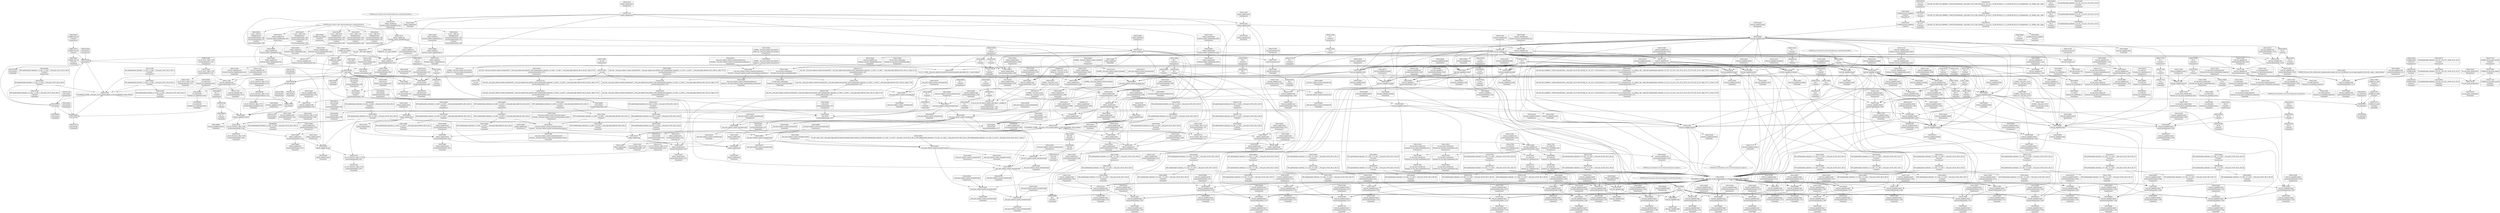 digraph {
	CE0x5131750 [shape=record,shape=Mrecord,label="{CE0x5131750|_ret_i32_%tmp6,_!dbg_!27716|security/selinux/hooks.c,197}"]
	CE0x5127920 [shape=record,shape=Mrecord,label="{CE0x5127920|cred_has_capability:cred|Function::cred_has_capability&Arg::cred::|*SummSource*}"]
	CE0x518a090 [shape=record,shape=Mrecord,label="{CE0x518a090|cred_has_capability:tmp32|security/selinux/hooks.c,1586|*SummSource*}"]
	CE0x511bb80 [shape=record,shape=Mrecord,label="{CE0x511bb80|selinux_capable:tmp|*SummSource*}"]
	CE0x5182260 [shape=record,shape=Mrecord,label="{CE0x5182260|i64_16|*Constant*|*SummSink*}"]
	CE0x5197ad0 [shape=record,shape=Mrecord,label="{CE0x5197ad0|GLOBAL:__llvm_gcov_indirect_counter_increment|*Constant*}"]
	CE0x517b240 [shape=record,shape=Mrecord,label="{CE0x517b240|i64_13|*Constant*}"]
	CE0x5179bb0 [shape=record,shape=Mrecord,label="{CE0x5179bb0|avc_has_perm_noaudit:flags|Function::avc_has_perm_noaudit&Arg::flags::}"]
	CE0x5181460 [shape=record,shape=Mrecord,label="{CE0x5181460|cred_has_capability:tobool|security/selinux/hooks.c,1582}"]
	CE0x518c840 [shape=record,shape=Mrecord,label="{CE0x518c840|cred_sid:sid|security/selinux/hooks.c,197|*SummSource*}"]
	CE0x5166010 [shape=record,shape=Mrecord,label="{CE0x5166010|cred_has_capability:tmp10|security/selinux/hooks.c,1575|*SummSink*}"]
	CE0x51240f0 [shape=record,shape=Mrecord,label="{CE0x51240f0|_ret_void|*SummSource*}"]
	CE0x517b9a0 [shape=record,shape=Mrecord,label="{CE0x517b9a0|i64_0|*Constant*}"]
	CE0x5180820 [shape=record,shape=Mrecord,label="{CE0x5180820|avc_audit:a|Function::avc_audit&Arg::a::}"]
	CE0x5192990 [shape=record,shape=Mrecord,label="{CE0x5192990|__llvm_gcov_indirect_counter_increment:tmp5|*SummSink*}"]
	CE0x5179f50 [shape=record,shape=Mrecord,label="{CE0x5179f50|avc_has_perm_noaudit:avd|Function::avc_has_perm_noaudit&Arg::avd::}"]
	CE0x5127520 [shape=record,shape=Mrecord,label="{CE0x5127520|i32_5|*Constant*|*SummSink*}"]
	CE0x517d730 [shape=record,shape=Mrecord,label="{CE0x517d730|cred_has_capability:call8|security/selinux/hooks.c,1581}"]
	CE0x5185230 [shape=record,shape=Mrecord,label="{CE0x5185230|cred_has_capability:tmp26|security/selinux/hooks.c,1583|*SummSource*}"]
	CE0x512d2d0 [shape=record,shape=Mrecord,label="{CE0x512d2d0|cred_has_capability:if.then}"]
	CE0x5165020 [shape=record,shape=Mrecord,label="{CE0x5165020|i32_1575|*Constant*|*SummSource*}"]
	CE0x51255b0 [shape=record,shape=Mrecord,label="{CE0x51255b0|cred_has_capability:tmp24|security/selinux/hooks.c,1582|*SummSource*}"]
	CE0x514b900 [shape=record,shape=Mrecord,label="{CE0x514b900|cred_has_capability:ad|security/selinux/hooks.c, 1555|*SummSource*}"]
	CE0x51456d0 [shape=record,shape=Mrecord,label="{CE0x51456d0|__llvm_gcov_indirect_counter_increment:pred}"]
	CE0x513cb90 [shape=record,shape=Mrecord,label="{CE0x513cb90|selinux_capable:tmp2|security/selinux/hooks.c,2008|*SummSink*}"]
	CE0x518d090 [shape=record,shape=Mrecord,label="{CE0x518d090|cred_has_capability:sw.default}"]
	CE0x51653d0 [shape=record,shape=Mrecord,label="{CE0x51653d0|i32_1575|*Constant*|*SummSink*}"]
	CE0x5125ab0 [shape=record,shape=Mrecord,label="{CE0x5125ab0|cred_has_capability:tmp25|security/selinux/hooks.c,1582|*SummSource*}"]
	CE0x5187d10 [shape=record,shape=Mrecord,label="{CE0x5187d10|cred_has_capability:tmp30|security/selinux/hooks.c,1585|*SummSource*}"]
	CE0x5121bf0 [shape=record,shape=Mrecord,label="{CE0x5121bf0|i32_1|*Constant*|*SummSource*}"]
	CE0x5120760 [shape=record,shape=Mrecord,label="{CE0x5120760|selinux_capable:if.then|*SummSource*}"]
	CE0x5138940 [shape=record,shape=Mrecord,label="{CE0x5138940|i64*_getelementptr_inbounds_(_6_x_i64_,_6_x_i64_*___llvm_gcov_ctr142,_i64_0,_i64_5)|*Constant*}"]
	CE0x5115350 [shape=record,shape=Mrecord,label="{CE0x5115350|i32_0|*Constant*|*SummSource*}"]
	CE0x51517f0 [shape=record,shape=Mrecord,label="{CE0x51517f0|_ret_void|*SummSink*}"]
	CE0x51359c0 [shape=record,shape=Mrecord,label="{CE0x51359c0|cred_has_capability:tmp7|security/selinux/hooks.c,1574}"]
	CE0x5185eb0 [shape=record,shape=Mrecord,label="{CE0x5185eb0|i64*_getelementptr_inbounds_(_21_x_i64_,_21_x_i64_*___llvm_gcov_ctr143,_i64_0,_i64_18)|*Constant*}"]
	CE0x5136a30 [shape=record,shape=Mrecord,label="{CE0x5136a30|_call_void___llvm_gcov_indirect_counter_increment(i32*___llvm_gcov_global_state_pred145,_i64**_getelementptr_inbounds_(_3_x_i64*_,_3_x_i64*_*___llvm_gcda_edge_table144,_i64_0,_i64_0)),_!dbg_!27734|security/selinux/hooks.c,1574|*SummSink*}"]
	CE0x5146900 [shape=record,shape=Mrecord,label="{CE0x5146900|__llvm_gcov_indirect_counter_increment:tmp2}"]
	CE0x513c960 [shape=record,shape=Mrecord,label="{CE0x513c960|cred_has_capability:call|security/selinux/hooks.c,1558}"]
	CE0x5127990 [shape=record,shape=Mrecord,label="{CE0x5127990|cred_has_capability:cap|Function::cred_has_capability&Arg::cap::}"]
	CE0x5195900 [shape=record,shape=Mrecord,label="{CE0x5195900|__llvm_gcov_indirect_counter_increment:bb}"]
	CE0x519a260 [shape=record,shape=Mrecord,label="{CE0x519a260|GLOBAL:printk|*Constant*|*SummSource*}"]
	CE0x513c760 [shape=record,shape=Mrecord,label="{CE0x513c760|i32_0|*Constant*}"]
	CE0x5136400 [shape=record,shape=Mrecord,label="{CE0x5136400|selinux_capable:cred|Function::selinux_capable&Arg::cred::}"]
	CE0x512e140 [shape=record,shape=Mrecord,label="{CE0x512e140|_call_void_mcount()_#3|*SummSink*}"]
	CE0x5192ce0 [shape=record,shape=Mrecord,label="{CE0x5192ce0|__llvm_gcov_indirect_counter_increment:tmp6}"]
	CE0x5150a10 [shape=record,shape=Mrecord,label="{CE0x5150a10|cred_has_capability:tmp4|security/selinux/hooks.c,1570}"]
	CE0x5154100 [shape=record,shape=Mrecord,label="{CE0x5154100|selinux_capable:tmp6|security/selinux/hooks.c,2009|*SummSource*}"]
	CE0x511eaf0 [shape=record,shape=Mrecord,label="{CE0x511eaf0|_ret_i32_%retval.0,_!dbg_!27765|security/selinux/hooks.c,1586|*SummSource*}"]
	CE0x5148d40 [shape=record,shape=Mrecord,label="{CE0x5148d40|cred_has_capability:tmp9|security/selinux/hooks.c,1575|*SummSink*}"]
	CE0x512b140 [shape=record,shape=Mrecord,label="{CE0x512b140|i64_2|*Constant*|*SummSource*}"]
	CE0x5187bf0 [shape=record,shape=Mrecord,label="{CE0x5187bf0|i64*_getelementptr_inbounds_(_21_x_i64_,_21_x_i64_*___llvm_gcov_ctr143,_i64_0,_i64_19)|*Constant*|*SummSource*}"]
	CE0x5178bd0 [shape=record,shape=Mrecord,label="{CE0x5178bd0|avc_has_perm_noaudit:tsid|Function::avc_has_perm_noaudit&Arg::tsid::}"]
	CE0x51371d0 [shape=record,shape=Mrecord,label="{CE0x51371d0|cred_sid:tmp|*SummSource*}"]
	CE0x5135c70 [shape=record,shape=Mrecord,label="{CE0x5135c70|i64_0|*Constant*|*SummSink*}"]
	CE0x4a05120 [shape=record,shape=Mrecord,label="{CE0x4a05120|selinux_capable:tmp5|security/selinux/hooks.c,2008}"]
	CE0x513d4d0 [shape=record,shape=Mrecord,label="{CE0x513d4d0|selinux_capable:call1|security/selinux/hooks.c,2011|*SummSource*}"]
	CE0x51252a0 [shape=record,shape=Mrecord,label="{CE0x51252a0|cred_has_capability:tmp24|security/selinux/hooks.c,1582}"]
	CE0x511cae0 [shape=record,shape=Mrecord,label="{CE0x511cae0|selinux_capable:if.end}"]
	CE0x51745d0 [shape=record,shape=Mrecord,label="{CE0x51745d0|i64*_getelementptr_inbounds_(_21_x_i64_,_21_x_i64_*___llvm_gcov_ctr143,_i64_0,_i64_11)|*Constant*|*SummSink*}"]
	CE0x51815e0 [shape=record,shape=Mrecord,label="{CE0x51815e0|cred_has_capability:tobool|security/selinux/hooks.c,1582|*SummSource*}"]
	CE0x5147690 [shape=record,shape=Mrecord,label="{CE0x5147690|cred_sid:tmp2|*SummSource*}"]
	CE0x5176db0 [shape=record,shape=Mrecord,label="{CE0x5176db0|i16_47|*Constant*|*SummSink*}"]
	CE0x5123a40 [shape=record,shape=Mrecord,label="{CE0x5123a40|i64**_getelementptr_inbounds_(_3_x_i64*_,_3_x_i64*_*___llvm_gcda_edge_table144,_i64_0,_i64_1)|*Constant*}"]
	CE0x5178700 [shape=record,shape=Mrecord,label="{CE0x5178700|avc_has_perm_noaudit:ssid|Function::avc_has_perm_noaudit&Arg::ssid::}"]
	CE0x5154020 [shape=record,shape=Mrecord,label="{CE0x5154020|selinux_capable:tmp6|security/selinux/hooks.c,2009|*SummSink*}"]
	CE0x5157780 [shape=record,shape=Mrecord,label="{CE0x5157780|i64*_getelementptr_inbounds_(_6_x_i64_,_6_x_i64_*___llvm_gcov_ctr142,_i64_0,_i64_4)|*Constant*|*SummSource*}"]
	"CONST[source:0(mediator),value:0(static)][purpose:{operation}]"
	CE0x5167590 [shape=record,shape=Mrecord,label="{CE0x5167590|cred_has_capability:tmp13|security/selinux/hooks.c,1575}"]
	CE0x510a9c0 [shape=record,shape=Mrecord,label="{CE0x510a9c0|selinux_capable:tmp1}"]
	CE0x5149a40 [shape=record,shape=Mrecord,label="{CE0x5149a40|_call_void_asm_sideeffect_1:_09ud2_0A.pushsection___bug_table,_22a_22_0A2:_09.long_1b_-_2b,_$_0:c_-_2b_0A_09.word_$_1:c_,_0_0A_09.org_2b+$_2:c_0A.popsection_,_i,i,i,_dirflag_,_fpsr_,_flags_(i8*_getelementptr_inbounds_(_25_x_i8_,_25_x_i8_*_.str3,_i32_0,_i32_0),_i32_1575,_i64_12)_#3,_!dbg_!27737,_!srcloc_!27740|security/selinux/hooks.c,1575|*SummSource*}"]
	CE0x518ad50 [shape=record,shape=Mrecord,label="{CE0x518ad50|cred_sid:bb|*SummSink*}"]
	CE0x5167600 [shape=record,shape=Mrecord,label="{CE0x5167600|cred_has_capability:tmp13|security/selinux/hooks.c,1575|*SummSource*}"]
	CE0x513bcd0 [shape=record,shape=Mrecord,label="{CE0x513bcd0|cred_has_capability:entry|*SummSource*}"]
	CE0x51200d0 [shape=record,shape=Mrecord,label="{CE0x51200d0|cred_has_capability:sw.bb2}"]
	CE0x517c780 [shape=record,shape=Mrecord,label="{CE0x517c780|cred_has_capability:tmp20|security/selinux/hooks.c,1580}"]
	CE0x5146b60 [shape=record,shape=Mrecord,label="{CE0x5146b60|__llvm_gcov_indirect_counter_increment:tmp2|*SummSource*}"]
	CE0x517c610 [shape=record,shape=Mrecord,label="{CE0x517c610|cred_has_capability:tmp19|security/selinux/hooks.c,1580|*SummSink*}"]
	CE0x5141260 [shape=record,shape=Mrecord,label="{CE0x5141260|GLOBAL:printk|*Constant*}"]
	CE0x513eaf0 [shape=record,shape=Mrecord,label="{CE0x513eaf0|cred_has_capability:type|security/selinux/hooks.c,1562|*SummSource*}"]
	CE0x5167740 [shape=record,shape=Mrecord,label="{CE0x5167740|cred_has_capability:tmp13|security/selinux/hooks.c,1575|*SummSink*}"]
	CE0x517fa90 [shape=record,shape=Mrecord,label="{CE0x517fa90|avc_audit:tclass|Function::avc_audit&Arg::tclass::|*SummSink*}"]
	CE0x5180f60 [shape=record,shape=Mrecord,label="{CE0x5180f60|_ret_i32_%retval.0,_!dbg_!27732|security/selinux/include/avc.h,142|*SummSink*}"]
	CE0x51361c0 [shape=record,shape=Mrecord,label="{CE0x51361c0|selinux_capable:tmp3|security/selinux/hooks.c,2008|*SummSink*}"]
	CE0x518bc30 [shape=record,shape=Mrecord,label="{CE0x518bc30|cred_sid:tmp4|*LoadInst*|security/selinux/hooks.c,196|*SummSink*}"]
	CE0x51662f0 [shape=record,shape=Mrecord,label="{CE0x51662f0|cred_has_capability:tmp11|security/selinux/hooks.c,1575}"]
	CE0x7087a70 [shape=record,shape=Mrecord,label="{CE0x7087a70|GLOBAL:__llvm_gcov_ctr142|Global_var:__llvm_gcov_ctr142|*SummSink*}"]
	CE0x51387e0 [shape=record,shape=Mrecord,label="{CE0x51387e0|_ret_i32_%retval.0,_!dbg_!27765|security/selinux/hooks.c,1586|*SummSink*}"]
	CE0x5147ca0 [shape=record,shape=Mrecord,label="{CE0x5147ca0|cred_has_capability:tmp}"]
	CE0x51792a0 [shape=record,shape=Mrecord,label="{CE0x51792a0|avc_has_perm_noaudit:requested|Function::avc_has_perm_noaudit&Arg::requested::}"]
	CE0x5193910 [shape=record,shape=Mrecord,label="{CE0x5193910|i8_3|*Constant*}"]
	CE0x5148670 [shape=record,shape=Mrecord,label="{CE0x5148670|cred_has_capability:tmp8|security/selinux/hooks.c,1575|*SummSource*}"]
	CE0x5179d50 [shape=record,shape=Mrecord,label="{CE0x5179d50|avc_has_perm_noaudit:flags|Function::avc_has_perm_noaudit&Arg::flags::|*SummSource*}"]
	CE0x518a940 [shape=record,shape=Mrecord,label="{CE0x518a940|cred_has_capability:tmp33|security/selinux/hooks.c,1586|*SummSink*}"]
	CE0x51269b0 [shape=record,shape=Mrecord,label="{CE0x51269b0|i64*_getelementptr_inbounds_(_21_x_i64_,_21_x_i64_*___llvm_gcov_ctr143,_i64_0,_i64_5)|*Constant*}"]
	CE0x513fcc0 [shape=record,shape=Mrecord,label="{CE0x513fcc0|GLOBAL:cred_has_capability|*Constant*}"]
	CE0x510a5a0 [shape=record,shape=Mrecord,label="{CE0x510a5a0|selinux_capable:return}"]
	CE0x5147930 [shape=record,shape=Mrecord,label="{CE0x5147930|i64*_getelementptr_inbounds_(_21_x_i64_,_21_x_i64_*___llvm_gcov_ctr143,_i64_0,_i64_0)|*Constant*}"]
	CE0x5123170 [shape=record,shape=Mrecord,label="{CE0x5123170|_ret_i32_%retval.0,_!dbg_!27725|security/selinux/hooks.c,2012|*SummSource*}"]
	CE0x511c350 [shape=record,shape=Mrecord,label="{CE0x511c350|selinux_capable:return|*SummSink*}"]
	CE0x513f540 [shape=record,shape=Mrecord,label="{CE0x513f540|selinux_capable:tmp8|security/selinux/hooks.c,2011|*SummSink*}"]
	CE0x5109830 [shape=record,shape=Mrecord,label="{CE0x5109830|__llvm_gcov_indirect_counter_increment:entry|*SummSink*}"]
	CE0x51865b0 [shape=record,shape=Mrecord,label="{CE0x51865b0|cred_has_capability:tmp28|security/selinux/hooks.c,1584|*SummSource*}"]
	CE0x513fda0 [shape=record,shape=Mrecord,label="{CE0x513fda0|GLOBAL:cred_has_capability|*Constant*|*SummSink*}"]
	CE0x5166bf0 [shape=record,shape=Mrecord,label="{CE0x5166bf0|i1_true|*Constant*}"]
	CE0x5167040 [shape=record,shape=Mrecord,label="{CE0x5167040|cred_has_capability:tmp12|security/selinux/hooks.c,1575}"]
	CE0x5145660 [shape=record,shape=Mrecord,label="{CE0x5145660|__llvm_gcov_indirect_counter_increment:exit|*SummSink*}"]
	CE0x5120040 [shape=record,shape=Mrecord,label="{CE0x5120040|cred_has_capability:if.end|*SummSink*}"]
	CE0x512c130 [shape=record,shape=Mrecord,label="{CE0x512c130|cred_has_capability:tmp2|security/selinux/hooks.c,1567}"]
	CE0x5127d80 [shape=record,shape=Mrecord,label="{CE0x5127d80|cred_has_capability:and|security/selinux/hooks.c,1559|*SummSink*}"]
	CE0x512c390 [shape=record,shape=Mrecord,label="{CE0x512c390|cred_has_capability:tmp2|security/selinux/hooks.c,1567|*SummSink*}"]
	CE0x5109720 [shape=record,shape=Mrecord,label="{CE0x5109720|__llvm_gcov_indirect_counter_increment:entry|*SummSource*}"]
	CE0x515be90 [shape=record,shape=Mrecord,label="{CE0x515be90|cred_has_capability:if.end}"]
	CE0x510a650 [shape=record,shape=Mrecord,label="{CE0x510a650|GLOBAL:cap_capable|*Constant*}"]
	CE0x5131680 [shape=record,shape=Mrecord,label="{CE0x5131680|cred_sid:cred|Function::cred_sid&Arg::cred::|*SummSink*}"]
	CE0x5181910 [shape=record,shape=Mrecord,label="{CE0x5181910|i64_15|*Constant*|*SummSource*}"]
	CE0x5178e00 [shape=record,shape=Mrecord,label="{CE0x5178e00|avc_has_perm_noaudit:tsid|Function::avc_has_perm_noaudit&Arg::tsid::|*SummSink*}"]
	CE0x517caa0 [shape=record,shape=Mrecord,label="{CE0x517caa0|cred_has_capability:tmp20|security/selinux/hooks.c,1580|*SummSource*}"]
	CE0x519a2d0 [shape=record,shape=Mrecord,label="{CE0x519a2d0|GLOBAL:printk|*Constant*|*SummSink*}"]
	CE0x51883a0 [shape=record,shape=Mrecord,label="{CE0x51883a0|cred_has_capability:tmp31|security/selinux/hooks.c,1585|*SummSource*}"]
	CE0x512e9c0 [shape=record,shape=Mrecord,label="{CE0x512e9c0|selinux_capable:tmp1|*SummSource*}"]
	CE0x514d9e0 [shape=record,shape=Mrecord,label="{CE0x514d9e0|i32_-1|*Constant*|*SummSource*}"]
	CE0x51953c0 [shape=record,shape=Mrecord,label="{CE0x51953c0|__llvm_gcov_indirect_counter_increment:exit}"]
	CE0x51516d0 [shape=record,shape=Mrecord,label="{CE0x51516d0|_ret_void}"]
	CE0x517f930 [shape=record,shape=Mrecord,label="{CE0x517f930|avc_audit:tclass|Function::avc_audit&Arg::tclass::|*SummSource*}"]
	CE0x518bab0 [shape=record,shape=Mrecord,label="{CE0x518bab0|cred_sid:tmp4|*LoadInst*|security/selinux/hooks.c,196|*SummSource*}"]
	CE0x5123c60 [shape=record,shape=Mrecord,label="{CE0x5123c60|__llvm_gcov_indirect_counter_increment:counters|Function::__llvm_gcov_indirect_counter_increment&Arg::counters::|*SummSource*}"]
	CE0x5178930 [shape=record,shape=Mrecord,label="{CE0x5178930|avc_has_perm_noaudit:ssid|Function::avc_has_perm_noaudit&Arg::ssid::|*SummSink*}"]
	CE0x517c090 [shape=record,shape=Mrecord,label="{CE0x517c090|GLOBAL:__llvm_gcov_ctr143|Global_var:__llvm_gcov_ctr143|*SummSink*}"]
	CE0x517f710 [shape=record,shape=Mrecord,label="{CE0x517f710|avc_audit:tsid|Function::avc_audit&Arg::tsid::|*SummSink*}"]
	CE0x513f5b0 [shape=record,shape=Mrecord,label="{CE0x513f5b0|selinux_capable:tmp8|security/selinux/hooks.c,2011|*SummSource*}"]
	CE0x5189f70 [shape=record,shape=Mrecord,label="{CE0x5189f70|i64*_getelementptr_inbounds_(_21_x_i64_,_21_x_i64_*___llvm_gcov_ctr143,_i64_0,_i64_20)|*Constant*|*SummSource*}"]
	CE0x518cba0 [shape=record,shape=Mrecord,label="{CE0x518cba0|4:_i32,_:_CRE_4,8_|*MultipleSource*|security/selinux/hooks.c,196|security/selinux/hooks.c,197|*LoadInst*|security/selinux/hooks.c,196}"]
	CE0x5188d00 [shape=record,shape=Mrecord,label="{CE0x5188d00|i32_-22|*Constant*|*SummSource*}"]
	CE0x511e970 [shape=record,shape=Mrecord,label="{CE0x511e970|cred_has_capability:audit|Function::cred_has_capability&Arg::audit::|*SummSink*}"]
	CE0x513d010 [shape=record,shape=Mrecord,label="{CE0x513d010|selinux_capable:if.then|*SummSink*}"]
	CE0x5123100 [shape=record,shape=Mrecord,label="{CE0x5123100|_ret_i32_%retval.0,_!dbg_!27725|security/selinux/hooks.c,2012}"]
	CE0x518c1a0 [shape=record,shape=Mrecord,label="{CE0x518c1a0|i32_1|*Constant*}"]
	CE0x5136ce0 [shape=record,shape=Mrecord,label="{CE0x5136ce0|i64*_getelementptr_inbounds_(_21_x_i64_,_21_x_i64_*___llvm_gcov_ctr143,_i64_0,_i64_6)|*Constant*}"]
	CE0x5177590 [shape=record,shape=Mrecord,label="{CE0x5177590|cred_has_capability:sclass.0}"]
	CE0x5146360 [shape=record,shape=Mrecord,label="{CE0x5146360|cred_has_capability:if.then|*SummSink*}"]
	CE0x5127e60 [shape=record,shape=Mrecord,label="{CE0x5127e60|cred_has_capability:shl|security/selinux/hooks.c,1559|*SummSource*}"]
	CE0x5141ad0 [shape=record,shape=Mrecord,label="{CE0x5141ad0|cred_has_capability:if.end10|*SummSource*}"]
	CE0x514cfc0 [shape=record,shape=Mrecord,label="{CE0x514cfc0|cred_has_capability:call3|security/selinux/hooks.c,1573}"]
	CE0x512be80 [shape=record,shape=Mrecord,label="{CE0x512be80|i64*_getelementptr_inbounds_(_21_x_i64_,_21_x_i64_*___llvm_gcov_ctr143,_i64_0,_i64_4)|*Constant*|*SummSink*}"]
	CE0x514bd10 [shape=record,shape=Mrecord,label="{CE0x514bd10|i64*_getelementptr_inbounds_(_2_x_i64_,_2_x_i64_*___llvm_gcov_ctr131,_i64_0,_i64_1)|*Constant*}"]
	CE0x51779d0 [shape=record,shape=Mrecord,label="{CE0x51779d0|cred_has_capability:call7|security/selinux/hooks.c,1579}"]
	CE0x5186620 [shape=record,shape=Mrecord,label="{CE0x5186620|cred_has_capability:tmp28|security/selinux/hooks.c,1584|*SummSink*}"]
	CE0x514f340 [shape=record,shape=Mrecord,label="{CE0x514f340|i64*_getelementptr_inbounds_(_2_x_i64_,_2_x_i64_*___llvm_gcov_ctr131,_i64_0,_i64_1)|*Constant*|*SummSink*}"]
	CE0x514bfb0 [shape=record,shape=Mrecord,label="{CE0x514bfb0|cred_has_capability:tmp15|security/selinux/hooks.c,1575|*SummSource*}"]
	CE0x5196f40 [shape=record,shape=Mrecord,label="{CE0x5196f40|i32_1|*Constant*}"]
	CE0x5137160 [shape=record,shape=Mrecord,label="{CE0x5137160|COLLAPSED:_GCMRE___llvm_gcov_ctr131_internal_global_2_x_i64_zeroinitializer:_elem_0:default:}"]
	CE0x517a4b0 [shape=record,shape=Mrecord,label="{CE0x517a4b0|_ret_i32_%rc.0,_!dbg_!27793|security/selinux/avc.c,744|*SummSource*}"]
	CE0x512c1a0 [shape=record,shape=Mrecord,label="{CE0x512c1a0|cred_has_capability:tmp2|security/selinux/hooks.c,1567|*SummSource*}"]
	CE0x518a020 [shape=record,shape=Mrecord,label="{CE0x518a020|i64*_getelementptr_inbounds_(_21_x_i64_,_21_x_i64_*___llvm_gcov_ctr143,_i64_0,_i64_20)|*Constant*|*SummSink*}"]
	CE0x5177770 [shape=record,shape=Mrecord,label="{CE0x5177770|cred_has_capability:sclass.0|*SummSink*}"]
	CE0x5156520 [shape=record,shape=Mrecord,label="{CE0x5156520|selinux_capable:tmp7|security/selinux/hooks.c,2009|*SummSink*}"]
	CE0x513b150 [shape=record,shape=Mrecord,label="{CE0x513b150|cred_has_capability:and|security/selinux/hooks.c,1559|*SummSource*}"]
	CE0x514dce0 [shape=record,shape=Mrecord,label="{CE0x514dce0|cred_has_capability:if.then9|*SummSource*}"]
	CE0x5182940 [shape=record,shape=Mrecord,label="{CE0x5182940|cred_has_capability:tmp23|security/selinux/hooks.c,1582|*SummSource*}"]
	CE0x51742d0 [shape=record,shape=Mrecord,label="{CE0x51742d0|i64*_getelementptr_inbounds_(_21_x_i64_,_21_x_i64_*___llvm_gcov_ctr143,_i64_0,_i64_11)|*Constant*}"]
	CE0x511be40 [shape=record,shape=Mrecord,label="{CE0x511be40|selinux_capable:if.then}"]
	CE0x513e9c0 [shape=record,shape=Mrecord,label="{CE0x513e9c0|cred_has_capability:type|security/selinux/hooks.c,1562}"]
	CE0x5180430 [shape=record,shape=Mrecord,label="{CE0x5180430|avc_audit:result|Function::avc_audit&Arg::result::}"]
	CE0x5182560 [shape=record,shape=Mrecord,label="{CE0x5182560|cred_has_capability:tmp22|security/selinux/hooks.c,1582|*SummSource*}"]
	CE0x51256c0 [shape=record,shape=Mrecord,label="{CE0x51256c0|cred_has_capability:tmp24|security/selinux/hooks.c,1582|*SummSink*}"]
	CE0x51274b0 [shape=record,shape=Mrecord,label="{CE0x51274b0|i32_5|*Constant*|*SummSource*}"]
	CE0x51851c0 [shape=record,shape=Mrecord,label="{CE0x51851c0|i64*_getelementptr_inbounds_(_21_x_i64_,_21_x_i64_*___llvm_gcov_ctr143,_i64_0,_i64_17)|*Constant*|*SummSink*}"]
	CE0x5165ca0 [shape=record,shape=Mrecord,label="{CE0x5165ca0|i64*_getelementptr_inbounds_(_21_x_i64_,_21_x_i64_*___llvm_gcov_ctr143,_i64_0,_i64_9)|*Constant*}"]
	CE0x5181a50 [shape=record,shape=Mrecord,label="{CE0x5181a50|i64_15|*Constant*|*SummSink*}"]
	CE0x5120ad0 [shape=record,shape=Mrecord,label="{CE0x5120ad0|cred_has_capability:cap|Function::cred_has_capability&Arg::cap::|*SummSource*}"]
	CE0x51648d0 [shape=record,shape=Mrecord,label="{CE0x51648d0|i64*_getelementptr_inbounds_(_21_x_i64_,_21_x_i64_*___llvm_gcov_ctr143,_i64_0,_i64_8)|*Constant*|*SummSink*}"]
	CE0x5175a60 [shape=record,shape=Mrecord,label="{CE0x5175a60|i64*_getelementptr_inbounds_(_21_x_i64_,_21_x_i64_*___llvm_gcov_ctr143,_i64_0,_i64_12)|*Constant*}"]
	CE0x51382d0 [shape=record,shape=Mrecord,label="{CE0x51382d0|COLLAPSED:_GCMRE___llvm_gcov_ctr143_internal_global_21_x_i64_zeroinitializer:_elem_0:default:}"]
	CE0x513be20 [shape=record,shape=Mrecord,label="{CE0x513be20|_ret_i32_%retval.0,_!dbg_!27765|security/selinux/hooks.c,1586}"]
	CE0x511b6e0 [shape=record,shape=Mrecord,label="{CE0x511b6e0|selinux_capable:cred|Function::selinux_capable&Arg::cred::|*SummSink*}"]
	CE0x517dd90 [shape=record,shape=Mrecord,label="{CE0x517dd90|GLOBAL:avc_audit|*Constant*|*SummSource*}"]
	CE0x5127a00 [shape=record,shape=Mrecord,label="{CE0x5127a00|cred_has_capability:cred|Function::cred_has_capability&Arg::cred::|*SummSink*}"]
	CE0x51356c0 [shape=record,shape=Mrecord,label="{CE0x51356c0|cred_has_capability:tmp6|security/selinux/hooks.c,1574|*SummSink*}"]
	CE0x5174520 [shape=record,shape=Mrecord,label="{CE0x5174520|i64*_getelementptr_inbounds_(_21_x_i64_,_21_x_i64_*___llvm_gcov_ctr143,_i64_0,_i64_11)|*Constant*|*SummSource*}"]
	CE0x5122ec0 [shape=record,shape=Mrecord,label="{CE0x5122ec0|cred_has_capability:sw.default|*SummSource*}"]
	CE0x5140430 [shape=record,shape=Mrecord,label="{CE0x5140430|selinux_capable:audit|Function::selinux_capable&Arg::audit::}"]
	CE0x5141ba0 [shape=record,shape=Mrecord,label="{CE0x5141ba0|cred_has_capability:if.end10|*SummSink*}"]
	CE0x5141ce0 [shape=record,shape=Mrecord,label="{CE0x5141ce0|GLOBAL:__llvm_gcov_global_state_pred145|Global_var:__llvm_gcov_global_state_pred145|*SummSink*}"]
	CE0x5178180 [shape=record,shape=Mrecord,label="{CE0x5178180|avc_has_perm_noaudit:entry|*SummSource*}"]
	CE0x6dc1110 [shape=record,shape=Mrecord,label="{CE0x6dc1110|selinux_capable:tmp5|security/selinux/hooks.c,2008|*SummSource*}"]
	CE0x5121e00 [shape=record,shape=Mrecord,label="{CE0x5121e00|cred_has_capability:ad|security/selinux/hooks.c, 1555|*SummSink*}"]
	CE0x517afa0 [shape=record,shape=Mrecord,label="{CE0x517afa0|i64_14|*Constant*|*SummSink*}"]
	CE0x51858f0 [shape=record,shape=Mrecord,label="{CE0x51858f0|cred_has_capability:tmp27|security/selinux/hooks.c,1583|*SummSource*}"]
	CE0x5144fb0 [shape=record,shape=Mrecord,label="{CE0x5144fb0|i64*_null|*Constant*|*SummSource*}"]
	CE0x518a280 [shape=record,shape=Mrecord,label="{CE0x518a280|cred_sid:bb}"]
	CE0x5178370 [shape=record,shape=Mrecord,label="{CE0x5178370|avc_has_perm_noaudit:entry|*SummSink*}"]
	CE0x51276b0 [shape=record,shape=Mrecord,label="{CE0x51276b0|GLOBAL:cap_capable|*Constant*|*SummSink*}"]
	CE0x518c6e0 [shape=record,shape=Mrecord,label="{CE0x518c6e0|cred_sid:sid|security/selinux/hooks.c,197|*SummSink*}"]
	CE0x5177ed0 [shape=record,shape=Mrecord,label="{CE0x5177ed0|GLOBAL:avc_has_perm_noaudit|*Constant*|*SummSink*}"]
	CE0x51852a0 [shape=record,shape=Mrecord,label="{CE0x51852a0|cred_has_capability:tmp26|security/selinux/hooks.c,1583|*SummSink*}"]
	CE0x51659e0 [shape=record,shape=Mrecord,label="{CE0x51659e0|i64*_getelementptr_inbounds_(_21_x_i64_,_21_x_i64_*___llvm_gcov_ctr143,_i64_0,_i64_8)|*Constant*|*SummSource*}"]
	CE0x5116ce0 [shape=record,shape=Mrecord,label="{CE0x5116ce0|selinux_capable:entry|*SummSink*}"]
	CE0x514ee30 [shape=record,shape=Mrecord,label="{CE0x514ee30|cred_has_capability:call|security/selinux/hooks.c,1558|*SummSink*}"]
	CE0x5147c30 [shape=record,shape=Mrecord,label="{CE0x5147c30|i64*_getelementptr_inbounds_(_21_x_i64_,_21_x_i64_*___llvm_gcov_ctr143,_i64_0,_i64_0)|*Constant*|*SummSink*}"]
	CE0x51094b0 [shape=record,shape=Mrecord,label="{CE0x51094b0|GLOBAL:__llvm_gcov_indirect_counter_increment|*Constant*|*SummSource*}"]
	CE0x517bbd0 [shape=record,shape=Mrecord,label="{CE0x517bbd0|cred_has_capability:tmp18|security/selinux/hooks.c,1580|*SummSource*}"]
	CE0x5127fe0 [shape=record,shape=Mrecord,label="{CE0x5127fe0|cred_has_capability:shl|security/selinux/hooks.c,1559|*SummSink*}"]
	CE0x511b370 [shape=record,shape=Mrecord,label="{CE0x511b370|selinux_capable:tmp}"]
	CE0x514efe0 [shape=record,shape=Mrecord,label="{CE0x514efe0|GLOBAL:cred_sid|*Constant*|*SummSink*}"]
	CE0x517c500 [shape=record,shape=Mrecord,label="{CE0x517c500|cred_has_capability:tmp19|security/selinux/hooks.c,1580|*SummSource*}"]
	CE0x5136360 [shape=record,shape=Mrecord,label="{CE0x5136360|selinux_capable:tmp4|security/selinux/hooks.c,2008|*SummSink*}"]
	CE0x5126290 [shape=record,shape=Mrecord,label="{CE0x5126290|cred_has_capability:tmp3|security/selinux/hooks.c,1567|*SummSource*}"]
	CE0x51995a0 [shape=record,shape=Mrecord,label="{CE0x51995a0|avc_audit:entry|*SummSink*}"]
	CE0x5184ab0 [shape=record,shape=Mrecord,label="{CE0x5184ab0|i64*_getelementptr_inbounds_(_21_x_i64_,_21_x_i64_*___llvm_gcov_ctr143,_i64_0,_i64_17)|*Constant*}"]
	CE0x5147700 [shape=record,shape=Mrecord,label="{CE0x5147700|cred_sid:tmp2|*SummSink*}"]
	CE0x514d4c0 [shape=record,shape=Mrecord,label="{CE0x514d4c0|__llvm_gcov_indirect_counter_increment:counter}"]
	CE0x51647b0 [shape=record,shape=Mrecord,label="{CE0x51647b0|void_(i8*,_i32,_i64)*_asm_sideeffect_1:_09ud2_0A.pushsection___bug_table,_22a_22_0A2:_09.long_1b_-_2b,_$_0:c_-_2b_0A_09.word_$_1:c_,_0_0A_09.org_2b+$_2:c_0A.popsection_,_i,i,i,_dirflag_,_fpsr_,_flags_|*SummSink*}"]
	CE0x51553d0 [shape=record,shape=Mrecord,label="{CE0x51553d0|selinux_capable:tmp7|security/selinux/hooks.c,2009|*SummSource*}"]
	CE0x5128bb0 [shape=record,shape=Mrecord,label="{CE0x5128bb0|cred_has_capability:do.end6}"]
	CE0x513a0d0 [shape=record,shape=Mrecord,label="{CE0x513a0d0|selinux_capable:retval.0|*SummSink*}"]
	CE0x510a700 [shape=record,shape=Mrecord,label="{CE0x510a700|i64_2|*Constant*|*SummSink*}"]
	CE0x5108c40 [shape=record,shape=Mrecord,label="{CE0x5108c40|GLOBAL:__llvm_gcov_global_state_pred145|Global_var:__llvm_gcov_global_state_pred145}"]
	CE0x514ccb0 [shape=record,shape=Mrecord,label="{CE0x514ccb0|cred_has_capability:tmp7|security/selinux/hooks.c,1574|*SummSink*}"]
	CE0x518ccc0 [shape=record,shape=Mrecord,label="{CE0x518ccc0|4:_i32,_:_CRE_8,12_|*MultipleSource*|security/selinux/hooks.c,196|security/selinux/hooks.c,197|*LoadInst*|security/selinux/hooks.c,196}"]
	CE0x513fd30 [shape=record,shape=Mrecord,label="{CE0x513fd30|GLOBAL:cred_has_capability|*Constant*|*SummSource*}"]
	CE0x5166650 [shape=record,shape=Mrecord,label="{CE0x5166650|i64*_getelementptr_inbounds_(_21_x_i64_,_21_x_i64_*___llvm_gcov_ctr143,_i64_0,_i64_9)|*Constant*|*SummSource*}"]
	CE0x51806f0 [shape=record,shape=Mrecord,label="{CE0x51806f0|avc_audit:result|Function::avc_audit&Arg::result::|*SummSink*}"]
	CE0x512b920 [shape=record,shape=Mrecord,label="{CE0x512b920|i32_22|*Constant*|*SummSink*}"]
	CE0x5193d20 [shape=record,shape=Mrecord,label="{CE0x5193d20|cred_has_capability:u|security/selinux/hooks.c,1563}"]
	CE0x51764f0 [shape=record,shape=Mrecord,label="{CE0x51764f0|cred_has_capability:tmp17|security/selinux/hooks.c,1576}"]
	CE0x5195740 [shape=record,shape=Mrecord,label="{CE0x5195740|__llvm_gcov_indirect_counter_increment:bb4|*SummSink*}"]
	CE0x5121160 [shape=record,shape=Mrecord,label="{CE0x5121160|cred_has_capability:shr|security/selinux/hooks.c,1565}"]
	CE0x5193bb0 [shape=record,shape=Mrecord,label="{CE0x5193bb0|i8_3|*Constant*|*SummSink*}"]
	CE0x5149ab0 [shape=record,shape=Mrecord,label="{CE0x5149ab0|_call_void_asm_sideeffect_1:_09ud2_0A.pushsection___bug_table,_22a_22_0A2:_09.long_1b_-_2b,_$_0:c_-_2b_0A_09.word_$_1:c_,_0_0A_09.org_2b+$_2:c_0A.popsection_,_i,i,i,_dirflag_,_fpsr_,_flags_(i8*_getelementptr_inbounds_(_25_x_i8_,_25_x_i8_*_.str3,_i32_0,_i32_0),_i32_1575,_i64_12)_#3,_!dbg_!27737,_!srcloc_!27740|security/selinux/hooks.c,1575|*SummSink*}"]
	CE0x517c240 [shape=record,shape=Mrecord,label="{CE0x517c240|GLOBAL:__llvm_gcov_ctr143|Global_var:__llvm_gcov_ctr143|*SummSource*}"]
	CE0x5135950 [shape=record,shape=Mrecord,label="{CE0x5135950|i8*_getelementptr_inbounds_(_40_x_i8_,_40_x_i8_*_.str49,_i32_0,_i32_0)|*Constant*}"]
	CE0x5186df0 [shape=record,shape=Mrecord,label="{CE0x5186df0|cred_has_capability:tmp29|security/selinux/hooks.c,1584|*SummSink*}"]
	CE0x5154090 [shape=record,shape=Mrecord,label="{CE0x5154090|selinux_capable:tmp6|security/selinux/hooks.c,2009}"]
	CE0x513c7d0 [shape=record,shape=Mrecord,label="{CE0x513c7d0|_call_void_mcount()_#3|*SummSource*}"]
	CE0x5120550 [shape=record,shape=Mrecord,label="{CE0x5120550|selinux_capable:cap|Function::selinux_capable&Arg::cap::|*SummSource*}"]
	CE0x517bac0 [shape=record,shape=Mrecord,label="{CE0x517bac0|cred_has_capability:tmp18|security/selinux/hooks.c,1580}"]
	CE0x517c490 [shape=record,shape=Mrecord,label="{CE0x517c490|cred_has_capability:tmp19|security/selinux/hooks.c,1580}"]
	CE0x51991c0 [shape=record,shape=Mrecord,label="{CE0x51991c0|avc_audit:entry}"]
	CE0x5165d10 [shape=record,shape=Mrecord,label="{CE0x5165d10|cred_has_capability:tmp10|security/selinux/hooks.c,1575}"]
	CE0x512e270 [shape=record,shape=Mrecord,label="{CE0x512e270|GLOBAL:cred_sid|*Constant*}"]
	CE0x51760f0 [shape=record,shape=Mrecord,label="{CE0x51760f0|i64*_getelementptr_inbounds_(_21_x_i64_,_21_x_i64_*___llvm_gcov_ctr143,_i64_0,_i64_12)|*Constant*|*SummSink*}"]
	CE0x512ba20 [shape=record,shape=Mrecord,label="{CE0x512ba20|cred_sid:security|security/selinux/hooks.c,196|*SummSource*}"]
	CE0x51153c0 [shape=record,shape=Mrecord,label="{CE0x51153c0|i32_0|*Constant*}"]
	CE0x513d460 [shape=record,shape=Mrecord,label="{CE0x513d460|selinux_capable:call1|security/selinux/hooks.c,2011|*SummSink*}"]
	CE0x5187610 [shape=record,shape=Mrecord,label="{CE0x5187610|i64*_getelementptr_inbounds_(_21_x_i64_,_21_x_i64_*___llvm_gcov_ctr143,_i64_0,_i64_19)|*Constant*}"]
	CE0x5177e60 [shape=record,shape=Mrecord,label="{CE0x5177e60|GLOBAL:avc_has_perm_noaudit|*Constant*|*SummSource*}"]
	CE0x5136b70 [shape=record,shape=Mrecord,label="{CE0x5136b70|i64*_getelementptr_inbounds_(_21_x_i64_,_21_x_i64_*___llvm_gcov_ctr143,_i64_0,_i64_6)|*Constant*|*SummSource*}"]
	CE0x5192d80 [shape=record,shape=Mrecord,label="{CE0x5192d80|__llvm_gcov_indirect_counter_increment:bb|*SummSink*}"]
	CE0x5194fc0 [shape=record,shape=Mrecord,label="{CE0x5194fc0|cred_sid:tmp6|security/selinux/hooks.c,197|*SummSource*}"]
	CE0x5145020 [shape=record,shape=Mrecord,label="{CE0x5145020|i64*_null|*Constant*|*SummSink*}"]
	CE0x514d360 [shape=record,shape=Mrecord,label="{CE0x514d360|i64*_null|*Constant*}"]
	CE0x513ce00 [shape=record,shape=Mrecord,label="{CE0x513ce00|selinux_capable:tobool|security/selinux/hooks.c,2008|*SummSink*}"]
	CE0x517b3e0 [shape=record,shape=Mrecord,label="{CE0x517b3e0|i64_13|*Constant*|*SummSource*}"]
	CE0x513bbb0 [shape=record,shape=Mrecord,label="{CE0x513bbb0|cred_has_capability:entry}"]
	CE0x5190070 [shape=record,shape=Mrecord,label="{CE0x5190070|i64**_getelementptr_inbounds_(_3_x_i64*_,_3_x_i64*_*___llvm_gcda_edge_table144,_i64_0,_i64_0)|*Constant*}"]
	CE0x518cde0 [shape=record,shape=Mrecord,label="{CE0x518cde0|__llvm_gcov_indirect_counter_increment:bb4|*SummSource*}"]
	"CONST[source:0(mediator),value:2(dynamic)][purpose:{object}]"
	CE0x5196c60 [shape=record,shape=Mrecord,label="{CE0x5196c60|cred_has_capability:tmp1}"]
	CE0x51656d0 [shape=record,shape=Mrecord,label="{CE0x51656d0|i64_12|*Constant*|*SummSink*}"]
	CE0x512b870 [shape=record,shape=Mrecord,label="{CE0x512b870|i32_22|*Constant*|*SummSource*}"]
	CE0x5180e90 [shape=record,shape=Mrecord,label="{CE0x5180e90|_ret_i32_%retval.0,_!dbg_!27732|security/selinux/include/avc.h,142|*SummSource*}"]
	CE0x51459b0 [shape=record,shape=Mrecord,label="{CE0x51459b0|__llvm_gcov_indirect_counter_increment:exit|*SummSource*}"]
	CE0x512ad70 [shape=record,shape=Mrecord,label="{CE0x512ad70|selinux_capable:tmp11|security/selinux/hooks.c,2012|*SummSource*}"]
	CE0x5175ba0 [shape=record,shape=Mrecord,label="{CE0x5175ba0|cred_has_capability:tmp16|security/selinux/hooks.c,1576}"]
	CE0x5181d30 [shape=record,shape=Mrecord,label="{CE0x5181d30|i64_16|*Constant*}"]
	CE0x5165620 [shape=record,shape=Mrecord,label="{CE0x5165620|i64_12|*Constant*|*SummSource*}"]
	CE0x5143400 [shape=record,shape=Mrecord,label="{CE0x5143400|cred_has_capability:return|*SummSource*}"]
	CE0x5173bc0 [shape=record,shape=Mrecord,label="{CE0x5173bc0|i1_true|*Constant*|*SummSink*}"]
	CE0x511e340 [shape=record,shape=Mrecord,label="{CE0x511e340|selinux_capable:ns|Function::selinux_capable&Arg::ns::|*SummSink*}"]
	CE0x518b040 [shape=record,shape=Mrecord,label="{CE0x518b040|i64*_getelementptr_inbounds_(_2_x_i64_,_2_x_i64_*___llvm_gcov_ctr131,_i64_0,_i64_0)|*Constant*|*SummSource*}"]
	CE0x51930f0 [shape=record,shape=Mrecord,label="{CE0x51930f0|__llvm_gcov_indirect_counter_increment:tmp6|*SummSink*}"]
	CE0x5141f80 [shape=record,shape=Mrecord,label="{CE0x5141f80|cred_has_capability:do.end|*SummSource*}"]
	CE0x51802c0 [shape=record,shape=Mrecord,label="{CE0x51802c0|avc_audit:avd|Function::avc_audit&Arg::avd::|*SummSink*}"]
	CE0x5129170 [shape=record,shape=Mrecord,label="{CE0x5129170|selinux_capable:cap|Function::selinux_capable&Arg::cap::}"]
	CE0x5109910 [shape=record,shape=Mrecord,label="{CE0x5109910|__llvm_gcov_indirect_counter_increment:predecessor|Function::__llvm_gcov_indirect_counter_increment&Arg::predecessor::|*SummSource*}"]
	CE0x51769a0 [shape=record,shape=Mrecord,label="{CE0x51769a0|cred_has_capability:tmp17|security/selinux/hooks.c,1576|*SummSink*}"]
	CE0x518a420 [shape=record,shape=Mrecord,label="{CE0x518a420|cred_has_capability:tmp33|security/selinux/hooks.c,1586}"]
	CE0x514ec90 [shape=record,shape=Mrecord,label="{CE0x514ec90|__llvm_gcov_indirect_counter_increment:tmp1|*SummSink*}"]
	CE0x5135ce0 [shape=record,shape=Mrecord,label="{CE0x5135ce0|selinux_capable:tmp3|security/selinux/hooks.c,2008}"]
	CE0x51809f0 [shape=record,shape=Mrecord,label="{CE0x51809f0|avc_audit:a|Function::avc_audit&Arg::a::|*SummSource*}"]
	CE0x5109da0 [shape=record,shape=Mrecord,label="{CE0x5109da0|selinux_capable:ns|Function::selinux_capable&Arg::ns::}"]
	CE0x5131900 [shape=record,shape=Mrecord,label="{CE0x5131900|_ret_i32_%tmp6,_!dbg_!27716|security/selinux/hooks.c,197|*SummSource*}"]
	CE0x5194de0 [shape=record,shape=Mrecord,label="{CE0x5194de0|cred_sid:tmp6|security/selinux/hooks.c,197}"]
	CE0x5108cb0 [shape=record,shape=Mrecord,label="{CE0x5108cb0|cred_has_capability:ad|security/selinux/hooks.c, 1555}"]
	CE0x517f360 [shape=record,shape=Mrecord,label="{CE0x517f360|avc_audit:ssid|Function::avc_audit&Arg::ssid::|*SummSink*}"]
	CE0x51096b0 [shape=record,shape=Mrecord,label="{CE0x51096b0|__llvm_gcov_indirect_counter_increment:entry}"]
	CE0x517dbe0 [shape=record,shape=Mrecord,label="{CE0x517dbe0|cred_has_capability:call8|security/selinux/hooks.c,1581|*SummSink*}"]
	CE0x511cb90 [shape=record,shape=Mrecord,label="{CE0x511cb90|selinux_capable:call|security/selinux/hooks.c,2007|*SummSink*}"]
	CE0x5122fb0 [shape=record,shape=Mrecord,label="{CE0x5122fb0|cred_has_capability:sw.default|*SummSink*}"]
	CE0x5196700 [shape=record,shape=Mrecord,label="{CE0x5196700|cred_sid:tmp}"]
	CE0x5142bc0 [shape=record,shape=Mrecord,label="{CE0x5142bc0|selinux_capable:tmp3|security/selinux/hooks.c,2008|*SummSource*}"]
	CE0x519a450 [shape=record,shape=Mrecord,label="{CE0x519a450|VOIDTB_TE_array:_GCE_.str49_private_unnamed_addr_constant_40_x_i8_c_013SELinux:_out_of_range_capability_%d_0A_00_,_align_1:_elem_0:default:}"]
	CE0x5179ee0 [shape=record,shape=Mrecord,label="{CE0x5179ee0|_ret_i32_%rc.0,_!dbg_!27793|security/selinux/avc.c,744}"]
	CE0x5123d80 [shape=record,shape=Mrecord,label="{CE0x5123d80|i64**_getelementptr_inbounds_(_3_x_i64*_,_3_x_i64*_*___llvm_gcda_edge_table144,_i64_0,_i64_1)|*Constant*|*SummSource*}"]
	CE0x5180000 [shape=record,shape=Mrecord,label="{CE0x5180000|avc_audit:avd|Function::avc_audit&Arg::avd::}"]
	CE0x517f2f0 [shape=record,shape=Mrecord,label="{CE0x517f2f0|avc_audit:ssid|Function::avc_audit&Arg::ssid::|*SummSource*}"]
	CE0x5145e90 [shape=record,shape=Mrecord,label="{CE0x5145e90|__llvm_gcov_indirect_counter_increment:tmp3|*SummSource*}"]
	CE0x5177410 [shape=record,shape=Mrecord,label="{CE0x5177410|i16_4|*Constant*|*SummSource*}"]
	CE0x5144380 [shape=record,shape=Mrecord,label="{CE0x5144380|0:_i64*,_array:_GCR___llvm_gcda_edge_table144_internal_unnamed_addr_constant_3_x_i64*_i64*_getelementptr_inbounds_(_21_x_i64_,_21_x_i64_*___llvm_gcov_ctr143,_i64_0,_i64_1),_i64*_getelementptr_inbounds_(_21_x_i64_,_21_x_i64_*___llvm_gcov_ctr143,_i64_0,_i64_2),_i64*_getelementptr_inbounds_(_21_x_i64_,_21_x_i64_*___llvm_gcov_ctr143,_i64_0,_i64_3)_:_elem_0::}"]
	CE0x512aee0 [shape=record,shape=Mrecord,label="{CE0x512aee0|selinux_capable:tmp11|security/selinux/hooks.c,2012|*SummSink*}"]
	CE0x517d580 [shape=record,shape=Mrecord,label="{CE0x517d580|cred_has_capability:tmp21|security/selinux/hooks.c,1580|*SummSink*}"]
	"CONST[source:2(external),value:0(static)][purpose:{operation}][SrcIdx:0]"
	CE0x511e520 [shape=record,shape=Mrecord,label="{CE0x511e520|selinux_capable:tmp9|security/selinux/hooks.c,2011|*SummSink*}"]
	CE0x51976c0 [shape=record,shape=Mrecord,label="{CE0x51976c0|__llvm_gcov_indirect_counter_increment:counters|Function::__llvm_gcov_indirect_counter_increment&Arg::counters::}"]
	CE0x517bf80 [shape=record,shape=Mrecord,label="{CE0x517bf80|GLOBAL:__llvm_gcov_ctr143|Global_var:__llvm_gcov_ctr143}"]
	CE0x5187750 [shape=record,shape=Mrecord,label="{CE0x5187750|cred_has_capability:tmp30|security/selinux/hooks.c,1585}"]
	CE0x51746b0 [shape=record,shape=Mrecord,label="{CE0x51746b0|cred_has_capability:tmp14|security/selinux/hooks.c,1575|*SummSink*}"]
	CE0x517b8a0 [shape=record,shape=Mrecord,label="{CE0x517b8a0|i64_13|*Constant*|*SummSink*}"]
	CE0x5146f70 [shape=record,shape=Mrecord,label="{CE0x5146f70|i32_31|*Constant*|*SummSink*}"]
	CE0x51282e0 [shape=record,shape=Mrecord,label="{CE0x51282e0|cred_has_capability:do.body|*SummSink*}"]
	CE0x5179140 [shape=record,shape=Mrecord,label="{CE0x5179140|avc_has_perm_noaudit:tclass|Function::avc_has_perm_noaudit&Arg::tclass::|*SummSink*}"]
	CE0x66d3d90 [shape=record,shape=Mrecord,label="{CE0x66d3d90|i64*_getelementptr_inbounds_(_6_x_i64_,_6_x_i64_*___llvm_gcov_ctr142,_i64_0,_i64_5)|*Constant*|*SummSource*}"]
	CE0x51972e0 [shape=record,shape=Mrecord,label="{CE0x51972e0|i64*_getelementptr_inbounds_(_2_x_i64_,_2_x_i64_*___llvm_gcov_ctr131,_i64_0,_i64_0)|*Constant*|*SummSink*}"]
	CE0x514ba50 [shape=record,shape=Mrecord,label="{CE0x514ba50|cred_has_capability:avd|security/selinux/hooks.c, 1556}"]
	CE0x5176040 [shape=record,shape=Mrecord,label="{CE0x5176040|i64*_getelementptr_inbounds_(_21_x_i64_,_21_x_i64_*___llvm_gcov_ctr143,_i64_0,_i64_12)|*Constant*|*SummSource*}"]
	CE0x5136470 [shape=record,shape=Mrecord,label="{CE0x5136470|selinux_capable:cred|Function::selinux_capable&Arg::cred::|*SummSource*}"]
	CE0x5126690 [shape=record,shape=Mrecord,label="{CE0x5126690|_call_void___llvm_gcov_indirect_counter_increment(i32*___llvm_gcov_global_state_pred145,_i64**_getelementptr_inbounds_(_3_x_i64*_,_3_x_i64*_*___llvm_gcda_edge_table144,_i64_0,_i64_2)),_!dbg_!27732|security/selinux/hooks.c,1570|*SummSource*}"]
	CE0x5121fe0 [shape=record,shape=Mrecord,label="{CE0x5121fe0|cred_has_capability:bb|*SummSource*}"]
	CE0x51767f0 [shape=record,shape=Mrecord,label="{CE0x51767f0|cred_has_capability:tmp17|security/selinux/hooks.c,1576|*SummSource*}"]
	CE0x512d510 [shape=record,shape=Mrecord,label="{CE0x512d510|cred_has_capability:do.cond|*SummSink*}"]
	CE0x511d740 [shape=record,shape=Mrecord,label="{CE0x511d740|selinux_capable:if.end|*SummSink*}"]
	CE0x518b6c0 [shape=record,shape=Mrecord,label="{CE0x518b6c0|cred_sid:tmp4|*LoadInst*|security/selinux/hooks.c,196}"]
	CE0x5179dc0 [shape=record,shape=Mrecord,label="{CE0x5179dc0|avc_has_perm_noaudit:flags|Function::avc_has_perm_noaudit&Arg::flags::|*SummSink*}"]
	CE0x518cb30 [shape=record,shape=Mrecord,label="{CE0x518cb30|4:_i32,_:_CRE_0,4_|*MultipleSource*|security/selinux/hooks.c,196|security/selinux/hooks.c,197|*LoadInst*|security/selinux/hooks.c,196}"]
	CE0x5142580 [shape=record,shape=Mrecord,label="{CE0x5142580|cred_sid:entry|*SummSink*}"]
	CE0x5164740 [shape=record,shape=Mrecord,label="{CE0x5164740|void_(i8*,_i32,_i64)*_asm_sideeffect_1:_09ud2_0A.pushsection___bug_table,_22a_22_0A2:_09.long_1b_-_2b,_$_0:c_-_2b_0A_09.word_$_1:c_,_0_0A_09.org_2b+$_2:c_0A.popsection_,_i,i,i,_dirflag_,_fpsr_,_flags_|*SummSource*}"]
	CE0x517fe90 [shape=record,shape=Mrecord,label="{CE0x517fe90|avc_audit:requested|Function::avc_audit&Arg::requested::|*SummSink*}"]
	CE0x5165d80 [shape=record,shape=Mrecord,label="{CE0x5165d80|cred_has_capability:tmp10|security/selinux/hooks.c,1575|*SummSource*}"]
	CE0x513cc00 [shape=record,shape=Mrecord,label="{CE0x513cc00|i64_0|*Constant*}"]
	CE0x517a170 [shape=record,shape=Mrecord,label="{CE0x517a170|avc_has_perm_noaudit:avd|Function::avc_has_perm_noaudit&Arg::avd::|*SummSource*}"]
	CE0x5143170 [shape=record,shape=Mrecord,label="{CE0x5143170|cred_has_capability:if.then9|*SummSink*}"]
	CE0x51419f0 [shape=record,shape=Mrecord,label="{CE0x51419f0|cred_has_capability:if.end10}"]
	CE0x5141780 [shape=record,shape=Mrecord,label="{CE0x5141780|cred_sid:tmp3|*SummSource*}"]
	CE0x517abe0 [shape=record,shape=Mrecord,label="{CE0x517abe0|cred_has_capability:cmp|security/selinux/hooks.c,1580}"]
	CE0x5129620 [shape=record,shape=Mrecord,label="{CE0x5129620|cred_has_capability:do.body}"]
	CE0x5126700 [shape=record,shape=Mrecord,label="{CE0x5126700|_call_void___llvm_gcov_indirect_counter_increment(i32*___llvm_gcov_global_state_pred145,_i64**_getelementptr_inbounds_(_3_x_i64*_,_3_x_i64*_*___llvm_gcda_edge_table144,_i64_0,_i64_2)),_!dbg_!27732|security/selinux/hooks.c,1570|*SummSink*}"]
	CE0x5142360 [shape=record,shape=Mrecord,label="{CE0x5142360|cred_sid:entry}"]
	CE0x51855c0 [shape=record,shape=Mrecord,label="{CE0x51855c0|cred_has_capability:tmp27|security/selinux/hooks.c,1583}"]
	CE0x517a2f0 [shape=record,shape=Mrecord,label="{CE0x517a2f0|avc_has_perm_noaudit:avd|Function::avc_has_perm_noaudit&Arg::avd::|*SummSink*}"]
	CE0x5121cf0 [shape=record,shape=Mrecord,label="{CE0x5121cf0|i32_1|*Constant*|*SummSink*}"]
	CE0x51774c0 [shape=record,shape=Mrecord,label="{CE0x51774c0|i16_4|*Constant*|*SummSink*}"]
	CE0x5185aa0 [shape=record,shape=Mrecord,label="{CE0x5185aa0|cred_has_capability:tmp27|security/selinux/hooks.c,1583|*SummSink*}"]
	CE0x517f5b0 [shape=record,shape=Mrecord,label="{CE0x517f5b0|avc_audit:tsid|Function::avc_audit&Arg::tsid::|*SummSource*}"]
	CE0x517d440 [shape=record,shape=Mrecord,label="{CE0x517d440|cred_has_capability:tmp21|security/selinux/hooks.c,1580|*SummSource*}"]
	CE0x5194c00 [shape=record,shape=Mrecord,label="{CE0x5194c00|4:_i32,_:_CRE_20,24_|*MultipleSource*|security/selinux/hooks.c,196|security/selinux/hooks.c,197|*LoadInst*|security/selinux/hooks.c,196}"]
	CE0x517f430 [shape=record,shape=Mrecord,label="{CE0x517f430|avc_audit:tsid|Function::avc_audit&Arg::tsid::}"]
	CE0x5177c40 [shape=record,shape=Mrecord,label="{CE0x5177c40|cred_has_capability:call7|security/selinux/hooks.c,1579|*SummSink*}"]
	CE0x510a350 [shape=record,shape=Mrecord,label="{CE0x510a350|i64*_getelementptr_inbounds_(_6_x_i64_,_6_x_i64_*___llvm_gcov_ctr142,_i64_0,_i64_0)|*Constant*|*SummSource*}"]
	CE0x5120b40 [shape=record,shape=Mrecord,label="{CE0x5120b40|cred_has_capability:cap|Function::cred_has_capability&Arg::cap::|*SummSink*}"]
	CE0x5179420 [shape=record,shape=Mrecord,label="{CE0x5179420|avc_has_perm_noaudit:requested|Function::avc_has_perm_noaudit&Arg::requested::|*SummSource*}"]
	CE0x51288d0 [shape=record,shape=Mrecord,label="{CE0x51288d0|i64_1|*Constant*|*SummSource*}"]
	CE0x64f3260 [shape=record,shape=Mrecord,label="{CE0x64f3260|i64*_getelementptr_inbounds_(_6_x_i64_,_6_x_i64_*___llvm_gcov_ctr142,_i64_0,_i64_3)|*Constant*}"]
	CE0x5145790 [shape=record,shape=Mrecord,label="{CE0x5145790|__llvm_gcov_indirect_counter_increment:pred|*SummSource*}"]
	CE0x5123ff0 [shape=record,shape=Mrecord,label="{CE0x5123ff0|__llvm_gcov_indirect_counter_increment:counters|Function::__llvm_gcov_indirect_counter_increment&Arg::counters::|*SummSink*}"]
	CE0x515ad90 [shape=record,shape=Mrecord,label="{CE0x515ad90|cred_has_capability:sw.bb2|*SummSink*}"]
	CE0x51381c0 [shape=record,shape=Mrecord,label="{CE0x51381c0|i64*_getelementptr_inbounds_(_6_x_i64_,_6_x_i64_*___llvm_gcov_ctr142,_i64_0,_i64_3)|*Constant*|*SummSource*}"]
	CE0x5180c90 [shape=record,shape=Mrecord,label="{CE0x5180c90|_ret_i32_%retval.0,_!dbg_!27732|security/selinux/include/avc.h,142}"]
	CE0x5145f50 [shape=record,shape=Mrecord,label="{CE0x5145f50|__llvm_gcov_indirect_counter_increment:tmp3|*SummSink*}"]
	CE0x513f110 [shape=record,shape=Mrecord,label="{CE0x513f110|0:_i32,_:_GCMR___llvm_gcov_global_state_pred145_internal_unnamed_addr_global_i32_-1:_elem_0:default:}"]
	CE0x517af30 [shape=record,shape=Mrecord,label="{CE0x517af30|i64_14|*Constant*|*SummSource*}"]
	CE0x5126840 [shape=record,shape=Mrecord,label="{CE0x5126840|i64*_getelementptr_inbounds_(_21_x_i64_,_21_x_i64_*___llvm_gcov_ctr143,_i64_0,_i64_5)|*Constant*|*SummSource*}"]
	CE0x5145bb0 [shape=record,shape=Mrecord,label="{CE0x5145bb0|__llvm_gcov_indirect_counter_increment:tmp5}"]
	CE0x515d0a0 [shape=record,shape=Mrecord,label="{CE0x515d0a0|cred_has_capability:sw.bb}"]
	CE0x5185110 [shape=record,shape=Mrecord,label="{CE0x5185110|i64*_getelementptr_inbounds_(_21_x_i64_,_21_x_i64_*___llvm_gcov_ctr143,_i64_0,_i64_17)|*Constant*|*SummSource*}"]
	CE0x5127330 [shape=record,shape=Mrecord,label="{CE0x5127330|cred_has_capability:cap1|security/selinux/hooks.c,1563|*SummSink*}"]
	CE0x513ceb0 [shape=record,shape=Mrecord,label="{CE0x513ceb0|i64_1|*Constant*}"]
	CE0x511bef0 [shape=record,shape=Mrecord,label="{CE0x511bef0|selinux_capable:tmp|*SummSink*}"]
	CE0x5176ef0 [shape=record,shape=Mrecord,label="{CE0x5176ef0|GLOBAL:avc_has_perm_noaudit|*Constant*}"]
	CE0x517daa0 [shape=record,shape=Mrecord,label="{CE0x517daa0|cred_has_capability:call8|security/selinux/hooks.c,1581|*SummSource*}"]
	CE0x511bce0 [shape=record,shape=Mrecord,label="{CE0x511bce0|GLOBAL:__llvm_gcov_ctr142|Global_var:__llvm_gcov_ctr142}"]
	CE0x5138440 [shape=record,shape=Mrecord,label="{CE0x5138440|cred_has_capability:tmp|*SummSink*}"]
	CE0x512e0d0 [shape=record,shape=Mrecord,label="{CE0x512e0d0|_call_void_mcount()_#3|*SummSource*}"]
	CE0x518e8a0 [shape=record,shape=Mrecord,label="{CE0x518e8a0|i64**_getelementptr_inbounds_(_3_x_i64*_,_3_x_i64*_*___llvm_gcda_edge_table144,_i64_0,_i64_0)|*Constant*|*SummSink*}"]
	CE0x5199fa0 [shape=record,shape=Mrecord,label="{CE0x5199fa0|cred_has_capability:do.cond}"]
	CE0x517aad0 [shape=record,shape=Mrecord,label="{CE0x517aad0|i64_14|*Constant*}"]
	CE0x5166a40 [shape=record,shape=Mrecord,label="{CE0x5166a40|i64*_getelementptr_inbounds_(_21_x_i64_,_21_x_i64_*___llvm_gcov_ctr143,_i64_0,_i64_9)|*Constant*|*SummSink*}"]
	CE0x512ed70 [shape=record,shape=Mrecord,label="{CE0x512ed70|selinux_capable:retval.0|*SummSource*}"]
	CE0x51208c0 [shape=record,shape=Mrecord,label="{CE0x51208c0|selinux_capable:tobool|security/selinux/hooks.c,2008|*SummSource*}"]
	CE0x5192b00 [shape=record,shape=Mrecord,label="{CE0x5192b00|__llvm_gcov_indirect_counter_increment:tmp6|*SummSource*}"]
	CE0x5121910 [shape=record,shape=Mrecord,label="{CE0x5121910|cred_has_capability:sw.epilog|*SummSource*}"]
	CE0x5194a20 [shape=record,shape=Mrecord,label="{CE0x5194a20|4:_i32,_:_CRE_16,20_|*MultipleSource*|security/selinux/hooks.c,196|security/selinux/hooks.c,197|*LoadInst*|security/selinux/hooks.c,196}"]
	CE0x5128f00 [shape=record,shape=Mrecord,label="{CE0x5128f00|selinux_capable:tmp9|security/selinux/hooks.c,2011|*SummSource*}"]
	CE0x5126400 [shape=record,shape=Mrecord,label="{CE0x5126400|cred_has_capability:tmp3|security/selinux/hooks.c,1567|*SummSink*}"]
	CE0x5141600 [shape=record,shape=Mrecord,label="{CE0x5141600|cred_sid:tmp3}"]
	CE0x5196370 [shape=record,shape=Mrecord,label="{CE0x5196370|i32_-1|*Constant*|*SummSink*}"]
	CE0x5139460 [shape=record,shape=Mrecord,label="{CE0x5139460|i64**_getelementptr_inbounds_(_3_x_i64*_,_3_x_i64*_*___llvm_gcda_edge_table144,_i64_0,_i64_2)|*Constant*|*SummSink*}"]
	CE0x517b0d0 [shape=record,shape=Mrecord,label="{CE0x517b0d0|cred_has_capability:tmp18|security/selinux/hooks.c,1580|*SummSink*}"]
	CE0x5193d90 [shape=record,shape=Mrecord,label="{CE0x5193d90|cred_has_capability:u|security/selinux/hooks.c,1563|*SummSource*}"]
	CE0x513ec60 [shape=record,shape=Mrecord,label="{CE0x513ec60|cred_has_capability:type|security/selinux/hooks.c,1562|*SummSink*}"]
	CE0x5150f70 [shape=record,shape=Mrecord,label="{CE0x5150f70|cred_has_capability:tmp4|security/selinux/hooks.c,1570|*SummSink*}"]
	CE0x5149d60 [shape=record,shape=Mrecord,label="{CE0x5149d60|i8*_getelementptr_inbounds_(_25_x_i8_,_25_x_i8_*_.str3,_i32_0,_i32_0)|*Constant*}"]
	CE0x5195990 [shape=record,shape=Mrecord,label="{CE0x5195990|__llvm_gcov_indirect_counter_increment:bb|*SummSource*}"]
	CE0x5159bd0 [shape=record,shape=Mrecord,label="{CE0x5159bd0|selinux_capable:tmp8|security/selinux/hooks.c,2011}"]
	CE0x518c650 [shape=record,shape=Mrecord,label="{CE0x518c650|cred_sid:sid|security/selinux/hooks.c,197}"]
	CE0x517bf10 [shape=record,shape=Mrecord,label="{CE0x517bf10|GLOBAL:avc_audit|*Constant*}"]
	CE0x518ecb0 [shape=record,shape=Mrecord,label="{CE0x518ecb0|cred_has_capability:tmp6|security/selinux/hooks.c,1574}"]
	CE0x512c640 [shape=record,shape=Mrecord,label="{CE0x512c640|cred_has_capability:tmp3|security/selinux/hooks.c,1567}"]
	CE0x514d030 [shape=record,shape=Mrecord,label="{CE0x514d030|cred_has_capability:call3|security/selinux/hooks.c,1573|*SummSource*}"]
	CE0x511ac90 [shape=record,shape=Mrecord,label="{CE0x511ac90|i32_0|*Constant*|*SummSink*}"]
	CE0x5176160 [shape=record,shape=Mrecord,label="{CE0x5176160|cred_has_capability:tmp16|security/selinux/hooks.c,1576|*SummSource*}"]
	CE0x5196770 [shape=record,shape=Mrecord,label="{CE0x5196770|cred_has_capability:do.body4|*SummSource*}"]
	CE0x5121780 [shape=record,shape=Mrecord,label="{CE0x5121780|_call_void___llvm_gcov_indirect_counter_increment(i32*___llvm_gcov_global_state_pred145,_i64**_getelementptr_inbounds_(_3_x_i64*_,_3_x_i64*_*___llvm_gcda_edge_table144,_i64_0,_i64_1)),_!dbg_!27728|security/selinux/hooks.c,1567|*SummSink*}"]
	CE0x51206b0 [shape=record,shape=Mrecord,label="{CE0x51206b0|selinux_capable:tmp2|security/selinux/hooks.c,2008}"]
	CE0x514ae60 [shape=record,shape=Mrecord,label="{CE0x514ae60|i8*_getelementptr_inbounds_(_25_x_i8_,_25_x_i8_*_.str3,_i32_0,_i32_0)|*Constant*|*SummSource*}"]
	CE0x5146d10 [shape=record,shape=Mrecord,label="{CE0x5146d10|i32_31|*Constant*}"]
	CE0x5157710 [shape=record,shape=Mrecord,label="{CE0x5157710|i64*_getelementptr_inbounds_(_6_x_i64_,_6_x_i64_*___llvm_gcov_ctr142,_i64_0,_i64_4)|*Constant*}"]
	CE0x5116a50 [shape=record,shape=Mrecord,label="{CE0x5116a50|selinux_capable:ns|Function::selinux_capable&Arg::ns::|*SummSource*}"]
	CE0x5178500 [shape=record,shape=Mrecord,label="{CE0x5178500|avc_has_perm_noaudit:tclass|Function::avc_has_perm_noaudit&Arg::tclass::}"]
	CE0x5189890 [shape=record,shape=Mrecord,label="{CE0x5189890|cred_has_capability:retval.0|*SummSink*}"]
	CE0x5116d50 [shape=record,shape=Mrecord,label="{CE0x5116d50|i64*_getelementptr_inbounds_(_6_x_i64_,_6_x_i64_*___llvm_gcov_ctr142,_i64_0,_i64_0)|*Constant*|*SummSink*}"]
	CE0x517fbc0 [shape=record,shape=Mrecord,label="{CE0x517fbc0|avc_audit:requested|Function::avc_audit&Arg::requested::}"]
	CE0x514ef70 [shape=record,shape=Mrecord,label="{CE0x514ef70|GLOBAL:cred_sid|*Constant*|*SummSource*}"]
	CE0x511b580 [shape=record,shape=Mrecord,label="{CE0x511b580|selinux_capable:bb|*SummSink*}"]
	CE0x518a7d0 [shape=record,shape=Mrecord,label="{CE0x518a7d0|cred_has_capability:tmp33|security/selinux/hooks.c,1586|*SummSource*}"]
	CE0x5122bc0 [shape=record,shape=Mrecord,label="{CE0x5122bc0|cred_has_capability:sw.epilog}"]
	CE0x51828d0 [shape=record,shape=Mrecord,label="{CE0x51828d0|cred_has_capability:tmp23|security/selinux/hooks.c,1582}"]
	CE0x514d5f0 [shape=record,shape=Mrecord,label="{CE0x514d5f0|__llvm_gcov_indirect_counter_increment:counter|*SummSource*}"]
	CE0x517f840 [shape=record,shape=Mrecord,label="{CE0x517f840|avc_audit:tclass|Function::avc_audit&Arg::tclass::}"]
	CE0x5187ca0 [shape=record,shape=Mrecord,label="{CE0x5187ca0|i64*_getelementptr_inbounds_(_21_x_i64_,_21_x_i64_*___llvm_gcov_ctr143,_i64_0,_i64_19)|*Constant*|*SummSink*}"]
	CE0x511c8d0 [shape=record,shape=Mrecord,label="{CE0x511c8d0|selinux_capable:call|security/selinux/hooks.c,2007}"]
	CE0x5129a90 [shape=record,shape=Mrecord,label="{CE0x5129a90|cred_has_capability:avd|security/selinux/hooks.c, 1556|*SummSource*}"]
	CE0x51384d0 [shape=record,shape=Mrecord,label="{CE0x51384d0|i64_1|*Constant*}"]
	CE0x512e3d0 [shape=record,shape=Mrecord,label="{CE0x512e3d0|cred_has_capability:call|security/selinux/hooks.c,1558|*SummSource*}"]
	CE0x512ac90 [shape=record,shape=Mrecord,label="{CE0x512ac90|selinux_capable:tmp11|security/selinux/hooks.c,2012}"]
	CE0x5109a90 [shape=record,shape=Mrecord,label="{CE0x5109a90|__llvm_gcov_indirect_counter_increment:predecessor|Function::__llvm_gcov_indirect_counter_increment&Arg::predecessor::|*SummSink*}"]
	CE0x5122c90 [shape=record,shape=Mrecord,label="{CE0x5122c90|cred_has_capability:do.end6|*SummSource*}"]
	CE0x5182450 [shape=record,shape=Mrecord,label="{CE0x5182450|cred_has_capability:tmp22|security/selinux/hooks.c,1582}"]
	CE0x511b810 [shape=record,shape=Mrecord,label="{CE0x511b810|_call_void_mcount()_#3|*SummSink*}"]
	"CONST[source:2(external),value:0(static)][purpose:{operation}][SrcIdx:1]"
	CE0x5138340 [shape=record,shape=Mrecord,label="{CE0x5138340|cred_has_capability:tmp|*SummSource*}"]
	CE0x5150820 [shape=record,shape=Mrecord,label="{CE0x5150820|i64*_getelementptr_inbounds_(_21_x_i64_,_21_x_i64_*___llvm_gcov_ctr143,_i64_0,_i64_5)|*Constant*|*SummSink*}"]
	CE0x5199370 [shape=record,shape=Mrecord,label="{CE0x5199370|avc_audit:entry|*SummSource*}"]
	CE0x5189060 [shape=record,shape=Mrecord,label="{CE0x5189060|cred_has_capability:retval.0}"]
	CE0x518eaa0 [shape=record,shape=Mrecord,label="{CE0x518eaa0|i64*_getelementptr_inbounds_(_21_x_i64_,_21_x_i64_*___llvm_gcov_ctr143,_i64_0,_i64_6)|*Constant*|*SummSink*}"]
	CE0x5123f80 [shape=record,shape=Mrecord,label="{CE0x5123f80|i64**_getelementptr_inbounds_(_3_x_i64*_,_3_x_i64*_*___llvm_gcda_edge_table144,_i64_0,_i64_1)|*Constant*|*SummSink*}"]
	CE0x513ff80 [shape=record,shape=Mrecord,label="{CE0x513ff80|selinux_capable:tmp10|security/selinux/hooks.c,2012|*SummSink*}"]
	CE0x515acc0 [shape=record,shape=Mrecord,label="{CE0x515acc0|cred_has_capability:sw.bb2|*SummSource*}"]
	CE0x51393f0 [shape=record,shape=Mrecord,label="{CE0x51393f0|i64**_getelementptr_inbounds_(_3_x_i64*_,_3_x_i64*_*___llvm_gcda_edge_table144,_i64_0,_i64_2)|*Constant*|*SummSource*}"]
	CE0x511ff20 [shape=record,shape=Mrecord,label="{CE0x511ff20|cred_has_capability:do.end|*SummSink*}"]
	CE0x51655b0 [shape=record,shape=Mrecord,label="{CE0x51655b0|i64_12|*Constant*}"]
	CE0x511d7f0 [shape=record,shape=Mrecord,label="{CE0x511d7f0|_call_void_mcount()_#3}"]
	CE0x5164940 [shape=record,shape=Mrecord,label="{CE0x5164940|i32_1575|*Constant*}"]
	CE0x5158a40 [shape=record,shape=Mrecord,label="{CE0x5158a40|i64*_getelementptr_inbounds_(_6_x_i64_,_6_x_i64_*___llvm_gcov_ctr142,_i64_0,_i64_4)|*Constant*|*SummSink*}"]
	CE0x511dc10 [shape=record,shape=Mrecord,label="{CE0x511dc10|selinux_capable:bb}"]
	CE0x5127df0 [shape=record,shape=Mrecord,label="{CE0x5127df0|cred_has_capability:shl|security/selinux/hooks.c,1559}"]
	CE0x517a710 [shape=record,shape=Mrecord,label="{CE0x517a710|cred_has_capability:cmp|security/selinux/hooks.c,1580|*SummSource*}"]
	CE0x5187f00 [shape=record,shape=Mrecord,label="{CE0x5187f00|i32_-22|*Constant*}"]
	CE0x5109200 [shape=record,shape=Mrecord,label="{CE0x5109200|i64_1|*Constant*}"]
	CE0x517d1f0 [shape=record,shape=Mrecord,label="{CE0x517d1f0|cred_has_capability:tmp21|security/selinux/hooks.c,1580}"]
	CE0x518e830 [shape=record,shape=Mrecord,label="{CE0x518e830|i64**_getelementptr_inbounds_(_3_x_i64*_,_3_x_i64*_*___llvm_gcda_edge_table144,_i64_0,_i64_0)|*Constant*|*SummSource*}"]
	CE0x511b750 [shape=record,shape=Mrecord,label="{CE0x511b750|128:_i8*,_:_CRE:_elem_0:default:}"]
	CE0x514bb70 [shape=record,shape=Mrecord,label="{CE0x514bb70|cred_sid:tmp1|*SummSource*}"]
	CE0x51678f0 [shape=record,shape=Mrecord,label="{CE0x51678f0|i1_true|*Constant*|*SummSource*}"]
	CE0x5139160 [shape=record,shape=Mrecord,label="{CE0x5139160|i64**_getelementptr_inbounds_(_3_x_i64*_,_3_x_i64*_*___llvm_gcda_edge_table144,_i64_0,_i64_2)|*Constant*}"]
	CE0x518bd60 [shape=record,shape=Mrecord,label="{CE0x518bd60|cred_sid:tmp5|security/selinux/hooks.c,196}"]
	CE0x5136580 [shape=record,shape=Mrecord,label="{CE0x5136580|cred_has_capability:tmp5|security/selinux/hooks.c,1570|*SummSource*}"]
	CE0x513bd40 [shape=record,shape=Mrecord,label="{CE0x513bd40|cred_has_capability:entry|*SummSink*}"]
	CE0x517fcd0 [shape=record,shape=Mrecord,label="{CE0x517fcd0|avc_audit:requested|Function::avc_audit&Arg::requested::|*SummSource*}"]
	CE0x518bf50 [shape=record,shape=Mrecord,label="{CE0x518bf50|cred_sid:tmp5|security/selinux/hooks.c,196|*SummSource*}"]
	CE0x518ae90 [shape=record,shape=Mrecord,label="{CE0x518ae90|i64*_getelementptr_inbounds_(_2_x_i64_,_2_x_i64_*___llvm_gcov_ctr131,_i64_0,_i64_0)|*Constant*}"]
	CE0x64f32d0 [shape=record,shape=Mrecord,label="{CE0x64f32d0|selinux_capable:tmp5|security/selinux/hooks.c,2008|*SummSink*}"]
	CE0x5151b70 [shape=record,shape=Mrecord,label="{CE0x5151b70|i64*_getelementptr_inbounds_(_21_x_i64_,_21_x_i64_*___llvm_gcov_ctr143,_i64_0,_i64_4)|*Constant*}"]
	CE0x5184bf0 [shape=record,shape=Mrecord,label="{CE0x5184bf0|cred_has_capability:tmp26|security/selinux/hooks.c,1583}"]
	CE0x51673c0 [shape=record,shape=Mrecord,label="{CE0x51673c0|cred_has_capability:tmp12|security/selinux/hooks.c,1575|*SummSink*}"]
	CE0x5178c40 [shape=record,shape=Mrecord,label="{CE0x5178c40|avc_has_perm_noaudit:tsid|Function::avc_has_perm_noaudit&Arg::tsid::|*SummSource*}"]
	CE0x5140fa0 [shape=record,shape=Mrecord,label="{CE0x5140fa0|i8*_getelementptr_inbounds_(_40_x_i8_,_40_x_i8_*_.str49,_i32_0,_i32_0)|*Constant*|*SummSink*}"]
	CE0x5166360 [shape=record,shape=Mrecord,label="{CE0x5166360|cred_has_capability:tmp11|security/selinux/hooks.c,1575|*SummSource*}"]
	CE0x5116680 [shape=record,shape=Mrecord,label="{CE0x5116680|i64*_getelementptr_inbounds_(_6_x_i64_,_6_x_i64_*___llvm_gcov_ctr142,_i64_0,_i64_0)|*Constant*}"]
	CE0x51417f0 [shape=record,shape=Mrecord,label="{CE0x51417f0|cred_sid:tmp3|*SummSink*}"]
	CE0x512a3f0 [shape=record,shape=Mrecord,label="{CE0x512a3f0|i64*_getelementptr_inbounds_(_2_x_i64_,_2_x_i64_*___llvm_gcov_ctr131,_i64_0,_i64_1)|*Constant*|*SummSource*}"]
	CE0x5125830 [shape=record,shape=Mrecord,label="{CE0x5125830|cred_has_capability:tmp25|security/selinux/hooks.c,1582}"]
	CE0x5128fd0 [shape=record,shape=Mrecord,label="{CE0x5128fd0|cred_has_capability:do.body4|*SummSink*}"]
	CE0x51369c0 [shape=record,shape=Mrecord,label="{CE0x51369c0|_call_void___llvm_gcov_indirect_counter_increment(i32*___llvm_gcov_global_state_pred145,_i64**_getelementptr_inbounds_(_3_x_i64*_,_3_x_i64*_*___llvm_gcda_edge_table144,_i64_0,_i64_0)),_!dbg_!27734|security/selinux/hooks.c,1574|*SummSource*}"]
	CE0x51293d0 [shape=record,shape=Mrecord,label="{CE0x51293d0|VOIDTB_TE:_CE:_elem_0:default:}"]
	CE0x5178010 [shape=record,shape=Mrecord,label="{CE0x5178010|avc_has_perm_noaudit:entry}"]
	CE0x5181b70 [shape=record,shape=Mrecord,label="{CE0x5181b70|cred_has_capability:tmp22|security/selinux/hooks.c,1582|*SummSink*}"]
	CE0x514cb40 [shape=record,shape=Mrecord,label="{CE0x514cb40|cred_has_capability:tmp7|security/selinux/hooks.c,1574|*SummSource*}"]
	CE0x5180590 [shape=record,shape=Mrecord,label="{CE0x5180590|avc_audit:result|Function::avc_audit&Arg::result::|*SummSource*}"]
	CE0x51489d0 [shape=record,shape=Mrecord,label="{CE0x51489d0|_call_void_asm_sideeffect_1:_09ud2_0A.pushsection___bug_table,_22a_22_0A2:_09.long_1b_-_2b,_$_0:c_-_2b_0A_09.word_$_1:c_,_0_0A_09.org_2b+$_2:c_0A.popsection_,_i,i,i,_dirflag_,_fpsr_,_flags_(i8*_getelementptr_inbounds_(_25_x_i8_,_25_x_i8_*_.str3,_i32_0,_i32_0),_i32_1575,_i64_12)_#3,_!dbg_!27737,_!srcloc_!27740|security/selinux/hooks.c,1575}"]
	CE0x5176d40 [shape=record,shape=Mrecord,label="{CE0x5176d40|i16_47|*Constant*|*SummSource*}"]
	CE0x5151120 [shape=record,shape=Mrecord,label="{CE0x5151120|_call_void___llvm_gcov_indirect_counter_increment(i32*___llvm_gcov_global_state_pred145,_i64**_getelementptr_inbounds_(_3_x_i64*_,_3_x_i64*_*___llvm_gcda_edge_table144,_i64_0,_i64_0)),_!dbg_!27734|security/selinux/hooks.c,1574}"]
	CE0x5147620 [shape=record,shape=Mrecord,label="{CE0x5147620|cred_sid:tmp2}"]
	CE0x51903d0 [shape=record,shape=Mrecord,label="{CE0x51903d0|cred_has_capability:do.cond|*SummSource*}"]
	CE0x5136280 [shape=record,shape=Mrecord,label="{CE0x5136280|selinux_capable:tmp4|security/selinux/hooks.c,2008}"]
	CE0x5129230 [shape=record,shape=Mrecord,label="{CE0x5129230|cred_has_capability:do.body|*SummSource*}"]
	CE0x5179770 [shape=record,shape=Mrecord,label="{CE0x5179770|avc_has_perm_noaudit:requested|Function::avc_has_perm_noaudit&Arg::requested::|*SummSink*}"]
	CE0x5174830 [shape=record,shape=Mrecord,label="{CE0x5174830|cred_has_capability:tmp15|security/selinux/hooks.c,1575}"]
	CE0x511e030 [shape=record,shape=Mrecord,label="{CE0x511e030|selinux_capable:audit|Function::selinux_capable&Arg::audit::|*SummSink*}"]
	CE0x5127610 [shape=record,shape=Mrecord,label="{CE0x5127610|_call_void___llvm_gcov_indirect_counter_increment(i32*___llvm_gcov_global_state_pred145,_i64**_getelementptr_inbounds_(_3_x_i64*_,_3_x_i64*_*___llvm_gcda_edge_table144,_i64_0,_i64_1)),_!dbg_!27728|security/selinux/hooks.c,1567}"]
	CE0x51232d0 [shape=record,shape=Mrecord,label="{CE0x51232d0|_ret_i32_%retval.0,_!dbg_!27725|security/selinux/hooks.c,2012|*SummSink*}"]
	CE0x5189dd0 [shape=record,shape=Mrecord,label="{CE0x5189dd0|cred_has_capability:tmp32|security/selinux/hooks.c,1586}"]
	CE0x51947f0 [shape=record,shape=Mrecord,label="{CE0x51947f0|4:_i32,_:_CRE_12,16_|*MultipleSource*|security/selinux/hooks.c,196|security/selinux/hooks.c,197|*LoadInst*|security/selinux/hooks.c,196}"]
	CE0x5181da0 [shape=record,shape=Mrecord,label="{CE0x5181da0|i64_16|*Constant*|*SummSource*}"]
	CE0x5145c90 [shape=record,shape=Mrecord,label="{CE0x5145c90|__llvm_gcov_indirect_counter_increment:tmp3}"]
	CE0x51487e0 [shape=record,shape=Mrecord,label="{CE0x51487e0|cred_has_capability:tmp8|security/selinux/hooks.c,1575|*SummSink*}"]
	CE0x5155360 [shape=record,shape=Mrecord,label="{CE0x5155360|selinux_capable:tmp7|security/selinux/hooks.c,2009}"]
	CE0x513d3f0 [shape=record,shape=Mrecord,label="{CE0x513d3f0|selinux_capable:call1|security/selinux/hooks.c,2011}"]
	CE0x5121710 [shape=record,shape=Mrecord,label="{CE0x5121710|_call_void___llvm_gcov_indirect_counter_increment(i32*___llvm_gcov_global_state_pred145,_i64**_getelementptr_inbounds_(_3_x_i64*_,_3_x_i64*_*___llvm_gcda_edge_table144,_i64_0,_i64_1)),_!dbg_!27728|security/selinux/hooks.c,1567|*SummSource*}"]
	CE0x512c5d0 [shape=record,shape=Mrecord,label="{CE0x512c5d0|_call_void___llvm_gcov_indirect_counter_increment(i32*___llvm_gcov_global_state_pred145,_i64**_getelementptr_inbounds_(_3_x_i64*_,_3_x_i64*_*___llvm_gcda_edge_table144,_i64_0,_i64_2)),_!dbg_!27732|security/selinux/hooks.c,1570}"]
	CE0x5121810 [shape=record,shape=Mrecord,label="{CE0x5121810|GLOBAL:__llvm_gcov_indirect_counter_increment|*Constant*|*SummSink*}"]
	CE0x512da50 [shape=record,shape=Mrecord,label="{CE0x512da50|__llvm_gcov_indirect_counter_increment:predecessor|Function::__llvm_gcov_indirect_counter_increment&Arg::predecessor::}"]
	CE0x517a520 [shape=record,shape=Mrecord,label="{CE0x517a520|_ret_i32_%rc.0,_!dbg_!27793|security/selinux/avc.c,744|*SummSink*}"]
	CE0x5186c40 [shape=record,shape=Mrecord,label="{CE0x5186c40|cred_has_capability:tmp29|security/selinux/hooks.c,1584|*SummSource*}"]
	CE0x515c070 [shape=record,shape=Mrecord,label="{CE0x515c070|cred_has_capability:bb}"]
	CE0x5196520 [shape=record,shape=Mrecord,label="{CE0x5196520|__llvm_gcov_indirect_counter_increment:tmp}"]
	CE0x5117cc0 [shape=record,shape=Mrecord,label="{CE0x5117cc0|selinux_capable:entry}"]
	CE0x5142660 [shape=record,shape=Mrecord,label="{CE0x5142660|cred_sid:cred|Function::cred_sid&Arg::cred::}"]
	CE0x518b730 [shape=record,shape=Mrecord,label="{CE0x518b730|cred_sid:security|security/selinux/hooks.c,196|*SummSink*}"]
	CE0x5140060 [shape=record,shape=Mrecord,label="{CE0x5140060|selinux_capable:tmp10|security/selinux/hooks.c,2012|*SummSource*}"]
	CE0x5188550 [shape=record,shape=Mrecord,label="{CE0x5188550|cred_has_capability:tmp31|security/selinux/hooks.c,1585|*SummSink*}"]
	CE0x5143050 [shape=record,shape=Mrecord,label="{CE0x5143050|cred_has_capability:bb|*SummSink*}"]
	CE0x5181080 [shape=record,shape=Mrecord,label="{CE0x5181080|cred_has_capability:tobool|security/selinux/hooks.c,1582|*SummSink*}"]
	CE0x51270e0 [shape=record,shape=Mrecord,label="{CE0x51270e0|i32_5|*Constant*}"]
	CE0x515bf50 [shape=record,shape=Mrecord,label="{CE0x515bf50|cred_has_capability:if.end|*SummSource*}"]
	CE0x5150c60 [shape=record,shape=Mrecord,label="{CE0x5150c60|cred_has_capability:tmp4|security/selinux/hooks.c,1570|*SummSource*}"]
	CE0x5120ca0 [shape=record,shape=Mrecord,label="{CE0x5120ca0|cred_has_capability:audit|Function::cred_has_capability&Arg::audit::}"]
	CE0x5116c10 [shape=record,shape=Mrecord,label="{CE0x5116c10|selinux_capable:entry|*SummSource*}"]
	CE0x515d250 [shape=record,shape=Mrecord,label="{CE0x515d250|cred_has_capability:sw.bb|*SummSink*}"]
	CE0x512de60 [shape=record,shape=Mrecord,label="{CE0x512de60|_call_void_mcount()_#3}"]
	CE0x5189c70 [shape=record,shape=Mrecord,label="{CE0x5189c70|i64*_getelementptr_inbounds_(_21_x_i64_,_21_x_i64_*___llvm_gcov_ctr143,_i64_0,_i64_20)|*Constant*}"]
	CE0x518b560 [shape=record,shape=Mrecord,label="{CE0x518b560|cred_sid:security|security/selinux/hooks.c,196}"]
	CE0x517aec0 [shape=record,shape=Mrecord,label="{CE0x517aec0|cred_has_capability:cmp|security/selinux/hooks.c,1580|*SummSink*}"]
	CE0x5128dd0 [shape=record,shape=Mrecord,label="{CE0x5128dd0|selinux_capable:tmp9|security/selinux/hooks.c,2011}"]
	CE0x5148a40 [shape=record,shape=Mrecord,label="{CE0x5148a40|cred_has_capability:tmp9|security/selinux/hooks.c,1575}"]
	CE0x513cd60 [shape=record,shape=Mrecord,label="{CE0x513cd60|selinux_capable:cap|Function::selinux_capable&Arg::cap::|*SummSink*}"]
	CE0x511b0b0 [shape=record,shape=Mrecord,label="{CE0x511b0b0|selinux_capable:bb|*SummSource*}"]
	CE0x5151d90 [shape=record,shape=Mrecord,label="{CE0x5151d90|i64*_getelementptr_inbounds_(_21_x_i64_,_21_x_i64_*___llvm_gcov_ctr143,_i64_0,_i64_4)|*Constant*|*SummSource*}"]
	CE0x514db10 [shape=record,shape=Mrecord,label="{CE0x514db10|__llvm_gcov_indirect_counter_increment:bb4}"]
	CE0x5151190 [shape=record,shape=Mrecord,label="{CE0x5151190|cred_has_capability:tmp5|security/selinux/hooks.c,1570}"]
	CE0x5125bf0 [shape=record,shape=Mrecord,label="{CE0x5125bf0|cred_has_capability:tmp25|security/selinux/hooks.c,1582|*SummSink*}"]
	CE0x51362f0 [shape=record,shape=Mrecord,label="{CE0x51362f0|selinux_capable:tmp4|security/selinux/hooks.c,2008|*SummSource*}"]
	CE0x5178f80 [shape=record,shape=Mrecord,label="{CE0x5178f80|avc_has_perm_noaudit:tclass|Function::avc_has_perm_noaudit&Arg::tclass::|*SummSource*}"]
	CE0x51418e0 [shape=record,shape=Mrecord,label="{CE0x51418e0|cred_has_capability:return|*SummSink*}"]
	CE0x5196cd0 [shape=record,shape=Mrecord,label="{CE0x5196cd0|cred_has_capability:tmp1|*SummSource*}"]
	CE0x514eb30 [shape=record,shape=Mrecord,label="{CE0x514eb30|__llvm_gcov_indirect_counter_increment:tmp1|*SummSource*}"]
	"CONST[source:1(input),value:2(dynamic)][purpose:{subject}][SrcIdx:3]"
	CE0x5186940 [shape=record,shape=Mrecord,label="{CE0x5186940|cred_has_capability:tmp29|security/selinux/hooks.c,1584}"]
	CE0x51770a0 [shape=record,shape=Mrecord,label="{CE0x51770a0|i16_4|*Constant*}"]
	CE0x5180b20 [shape=record,shape=Mrecord,label="{CE0x5180b20|avc_audit:a|Function::avc_audit&Arg::a::|*SummSink*}"]
	CE0x514d170 [shape=record,shape=Mrecord,label="{CE0x514d170|i8*_getelementptr_inbounds_(_40_x_i8_,_40_x_i8_*_.str49,_i32_0,_i32_0)|*Constant*|*SummSource*}"]
	CE0x5147a80 [shape=record,shape=Mrecord,label="{CE0x5147a80|i64*_getelementptr_inbounds_(_21_x_i64_,_21_x_i64_*___llvm_gcov_ctr143,_i64_0,_i64_0)|*Constant*|*SummSource*}"]
	CE0x51219e0 [shape=record,shape=Mrecord,label="{CE0x51219e0|cred_has_capability:sw.epilog|*SummSink*}"]
	CE0x51664a0 [shape=record,shape=Mrecord,label="{CE0x51664a0|cred_has_capability:tmp11|security/selinux/hooks.c,1575|*SummSink*}"]
	CE0x5173d00 [shape=record,shape=Mrecord,label="{CE0x5173d00|cred_has_capability:tmp14|security/selinux/hooks.c,1575}"]
	"CONST[source:0(mediator),value:2(dynamic)][purpose:{subject}]"
	CE0x512a270 [shape=record,shape=Mrecord,label="{CE0x512a270|cred_sid:tmp1|*SummSink*}"]
	CE0x514d700 [shape=record,shape=Mrecord,label="{CE0x514d700|__llvm_gcov_indirect_counter_increment:counter|*SummSink*}"]
	CE0x5121090 [shape=record,shape=Mrecord,label="{CE0x5121090|cred_has_capability:shr|security/selinux/hooks.c,1565|*SummSource*}"]
	CE0x5174640 [shape=record,shape=Mrecord,label="{CE0x5174640|cred_has_capability:tmp14|security/selinux/hooks.c,1575|*SummSource*}"]
	CE0x5186490 [shape=record,shape=Mrecord,label="{CE0x5186490|i64*_getelementptr_inbounds_(_21_x_i64_,_21_x_i64_*___llvm_gcov_ctr143,_i64_0,_i64_18)|*Constant*|*SummSource*}"]
	CE0x5123760 [shape=record,shape=Mrecord,label="{CE0x5123760|_call_void_mcount()_#3|*SummSource*}"]
	CE0x511db60 [shape=record,shape=Mrecord,label="{CE0x511db60|selinux_capable:call|security/selinux/hooks.c,2007|*SummSource*}"]
	CE0x5178820 [shape=record,shape=Mrecord,label="{CE0x5178820|avc_has_perm_noaudit:ssid|Function::avc_has_perm_noaudit&Arg::ssid::|*SummSource*}"]
	CE0x512b590 [shape=record,shape=Mrecord,label="{CE0x512b590|i32_22|*Constant*}"]
	CE0x5185ff0 [shape=record,shape=Mrecord,label="{CE0x5185ff0|cred_has_capability:tmp28|security/selinux/hooks.c,1584}"]
	CE0x5188d70 [shape=record,shape=Mrecord,label="{CE0x5188d70|i32_-22|*Constant*|*SummSink*}"]
	CE0x511ca30 [shape=record,shape=Mrecord,label="{CE0x511ca30|selinux_capable:tmp2|security/selinux/hooks.c,2008|*SummSource*}"]
	CE0x5127b20 [shape=record,shape=Mrecord,label="{CE0x5127b20|cred_has_capability:and|security/selinux/hooks.c,1559}"]
	CE0x517e270 [shape=record,shape=Mrecord,label="{CE0x517e270|GLOBAL:avc_audit|*Constant*|*SummSink*}"]
	CE0x514bb00 [shape=record,shape=Mrecord,label="{CE0x514bb00|cred_sid:tmp1}"]
	CE0x51315b0 [shape=record,shape=Mrecord,label="{CE0x51315b0|cred_sid:cred|Function::cred_sid&Arg::cred::|*SummSource*}"]
	CE0x511d060 [shape=record,shape=Mrecord,label="{CE0x511d060|selinux_capable:tmp1|*SummSink*}"]
	CE0x511af50 [shape=record,shape=Mrecord,label="{CE0x511af50|selinux_capable:audit|Function::selinux_capable&Arg::audit::|*SummSource*}"]
	CE0x511e7f0 [shape=record,shape=Mrecord,label="{CE0x511e7f0|cred_has_capability:audit|Function::cred_has_capability&Arg::audit::|*SummSource*}"]
	CE0x518c060 [shape=record,shape=Mrecord,label="{CE0x518c060|cred_sid:tmp5|security/selinux/hooks.c,196|*SummSink*}"]
	CE0x5138150 [shape=record,shape=Mrecord,label="{CE0x5138150|i64*_getelementptr_inbounds_(_6_x_i64_,_6_x_i64_*___llvm_gcov_ctr142,_i64_0,_i64_3)|*Constant*|*SummSink*}"]
	CE0x513e7a0 [shape=record,shape=Mrecord,label="{CE0x513e7a0|0:_i8,_8:_i32,_24:_%struct.selinux_audit_data*,_:_SCMRE_0,1_|*MultipleSource*|security/selinux/hooks.c, 1555|security/selinux/hooks.c,1562}"]
	CE0x51277f0 [shape=record,shape=Mrecord,label="{CE0x51277f0|cred_has_capability:cred|Function::cred_has_capability&Arg::cred::}"]
	CE0x512ebe0 [shape=record,shape=Mrecord,label="{CE0x512ebe0|selinux_capable:retval.0}"]
	CE0x5143280 [shape=record,shape=Mrecord,label="{CE0x5143280|cred_has_capability:return}"]
	CE0x5176350 [shape=record,shape=Mrecord,label="{CE0x5176350|i16_47|*Constant*}"]
	CE0x5142440 [shape=record,shape=Mrecord,label="{CE0x5142440|cred_sid:entry|*SummSource*}"]
	CE0x51283f0 [shape=record,shape=Mrecord,label="{CE0x51283f0|cred_has_capability:do.end}"]
	CE0x513c9d0 [shape=record,shape=Mrecord,label="{CE0x513c9d0|_call_void_mcount()_#3|*SummSink*}"]
	CE0x51761d0 [shape=record,shape=Mrecord,label="{CE0x51761d0|cred_has_capability:tmp16|security/selinux/hooks.c,1576|*SummSink*}"]
	CE0x512e480 [shape=record,shape=Mrecord,label="{CE0x512e480|_call_void_mcount()_#3}"]
	CE0x51893b0 [shape=record,shape=Mrecord,label="{CE0x51893b0|cred_has_capability:retval.0|*SummSource*}"]
	CE0x5187d80 [shape=record,shape=Mrecord,label="{CE0x5187d80|cred_has_capability:tmp30|security/selinux/hooks.c,1585|*SummSink*}"]
	CE0x51951a0 [shape=record,shape=Mrecord,label="{CE0x51951a0|cred_sid:tmp6|security/selinux/hooks.c,197|*SummSink*}"]
	CE0x514d860 [shape=record,shape=Mrecord,label="{CE0x514d860|__llvm_gcov_indirect_counter_increment:pred|*SummSink*}"]
	CE0x5109e80 [shape=record,shape=Mrecord,label="{CE0x5109e80|i64_1|*Constant*|*SummSink*}"]
	CE0x5131a60 [shape=record,shape=Mrecord,label="{CE0x5131a60|_ret_i32_%tmp6,_!dbg_!27716|security/selinux/hooks.c,197|*SummSink*}"]
	CE0x5192830 [shape=record,shape=Mrecord,label="{CE0x5192830|__llvm_gcov_indirect_counter_increment:tmp5|*SummSource*}"]
	CE0x5196480 [shape=record,shape=Mrecord,label="{CE0x5196480|__llvm_gcov_indirect_counter_increment:tmp1}"]
	CE0x6625cc0 [shape=record,shape=Mrecord,label="{CE0x6625cc0|GLOBAL:__llvm_gcov_ctr142|Global_var:__llvm_gcov_ctr142|*SummSource*}"]
	CE0x51250f0 [shape=record,shape=Mrecord,label="{CE0x51250f0|cred_has_capability:tmp23|security/selinux/hooks.c,1582|*SummSink*}"]
	CE0x517cbb0 [shape=record,shape=Mrecord,label="{CE0x517cbb0|cred_has_capability:tmp20|security/selinux/hooks.c,1580|*SummSink*}"]
	CE0x5129bd0 [shape=record,shape=Mrecord,label="{CE0x5129bd0|GLOBAL:__llvm_gcov_global_state_pred145|Global_var:__llvm_gcov_global_state_pred145|*SummSource*}"]
	CE0x5109020 [shape=record,shape=Mrecord,label="{CE0x5109020|cred_sid:tmp|*SummSink*}"]
	CE0x5126120 [shape=record,shape=Mrecord,label="{CE0x5126120|i64_2|*Constant*}"]
	CE0x51482b0 [shape=record,shape=Mrecord,label="{CE0x51482b0|i64*_getelementptr_inbounds_(_21_x_i64_,_21_x_i64_*___llvm_gcov_ctr143,_i64_0,_i64_7)|*Constant*|*SummSink*}"]
	CE0x512b3d0 [shape=record,shape=Mrecord,label="{CE0x512b3d0|selinux_capable:return|*SummSource*}"]
	CE0x518a100 [shape=record,shape=Mrecord,label="{CE0x518a100|cred_has_capability:tmp32|security/selinux/hooks.c,1586|*SummSink*}"]
	CE0x66d3f30 [shape=record,shape=Mrecord,label="{CE0x66d3f30|i64*_getelementptr_inbounds_(_6_x_i64_,_6_x_i64_*___llvm_gcov_ctr142,_i64_0,_i64_5)|*Constant*|*SummSink*}"]
	CE0x51801e0 [shape=record,shape=Mrecord,label="{CE0x51801e0|avc_audit:avd|Function::avc_audit&Arg::avd::|*SummSource*}"]
	CE0x5121a80 [shape=record,shape=Mrecord,label="{CE0x5121a80|cred_has_capability:tmp1|*SummSink*}"]
	CE0x51216a0 [shape=record,shape=Mrecord,label="{CE0x51216a0|cred_has_capability:shr|security/selinux/hooks.c,1565|*SummSink*}"]
	CE0x519a4c0 [shape=record,shape=Mrecord,label="{CE0x519a4c0|i64*_getelementptr_inbounds_(_21_x_i64_,_21_x_i64_*___llvm_gcov_ctr143,_i64_0,_i64_7)|*Constant*}"]
	CE0x51366f0 [shape=record,shape=Mrecord,label="{CE0x51366f0|cred_has_capability:tmp5|security/selinux/hooks.c,1570|*SummSink*}"]
	CE0x5164610 [shape=record,shape=Mrecord,label="{CE0x5164610|void_(i8*,_i32,_i64)*_asm_sideeffect_1:_09ud2_0A.pushsection___bug_table,_22a_22_0A2:_09.long_1b_-_2b,_$_0:c_-_2b_0A_09.word_$_1:c_,_0_0A_09.org_2b+$_2:c_0A.popsection_,_i,i,i,_dirflag_,_fpsr_,_flags_}"]
	CE0x5186540 [shape=record,shape=Mrecord,label="{CE0x5186540|i64*_getelementptr_inbounds_(_21_x_i64_,_21_x_i64_*___llvm_gcov_ctr143,_i64_0,_i64_18)|*Constant*|*SummSink*}"]
	CE0x5140d40 [shape=record,shape=Mrecord,label="{CE0x5140d40|cred_has_capability:call3|security/selinux/hooks.c,1573|*SummSink*}"]
	CE0x5122b50 [shape=record,shape=Mrecord,label="{CE0x5122b50|cred_has_capability:do.end6|*SummSink*}"]
	CE0x519a640 [shape=record,shape=Mrecord,label="{CE0x519a640|i64*_getelementptr_inbounds_(_21_x_i64_,_21_x_i64_*___llvm_gcov_ctr143,_i64_0,_i64_7)|*Constant*|*SummSource*}"]
	CE0x51670b0 [shape=record,shape=Mrecord,label="{CE0x51670b0|cred_has_capability:tmp12|security/selinux/hooks.c,1575|*SummSource*}"]
	CE0x5109bf0 [shape=record,shape=Mrecord,label="{CE0x5109bf0|GLOBAL:cap_capable|*Constant*|*SummSource*}"]
	CE0x5146eb0 [shape=record,shape=Mrecord,label="{CE0x5146eb0|i32_31|*Constant*|*SummSource*}"]
	CE0x5196650 [shape=record,shape=Mrecord,label="{CE0x5196650|__llvm_gcov_indirect_counter_increment:tmp|*SummSink*}"]
	CE0x513fff0 [shape=record,shape=Mrecord,label="{CE0x513fff0|selinux_capable:tmp10|security/selinux/hooks.c,2012}"]
	CE0x51996b0 [shape=record,shape=Mrecord,label="{CE0x51996b0|avc_audit:ssid|Function::avc_audit&Arg::ssid::}"]
	CE0x5144210 [shape=record,shape=Mrecord,label="{CE0x5144210|__llvm_gcov_indirect_counter_increment:tmp2|*SummSink*}"]
	CE0x5193a60 [shape=record,shape=Mrecord,label="{CE0x5193a60|i8_3|*Constant*|*SummSource*}"]
	CE0x5148bd0 [shape=record,shape=Mrecord,label="{CE0x5148bd0|cred_has_capability:tmp9|security/selinux/hooks.c,1575|*SummSource*}"]
	CE0x51462a0 [shape=record,shape=Mrecord,label="{CE0x51462a0|cred_has_capability:if.then|*SummSource*}"]
	CE0x5177660 [shape=record,shape=Mrecord,label="{CE0x5177660|cred_has_capability:sclass.0|*SummSource*}"]
	CE0x51965e0 [shape=record,shape=Mrecord,label="{CE0x51965e0|__llvm_gcov_indirect_counter_increment:tmp|*SummSource*}"]
	CE0x51353b0 [shape=record,shape=Mrecord,label="{CE0x51353b0|cred_has_capability:tmp6|security/selinux/hooks.c,1574|*SummSource*}"]
	"CONST[source:1(input),value:2(dynamic)][purpose:{operation}][SrcIdx:2]"
	CE0x511cfb0 [shape=record,shape=Mrecord,label="{CE0x511cfb0|selinux_capable:if.end|*SummSource*}"]
	CE0x51818a0 [shape=record,shape=Mrecord,label="{CE0x51818a0|i64_15|*Constant*}"]
	CE0x514c330 [shape=record,shape=Mrecord,label="{CE0x514c330|cred_has_capability:tmp15|security/selinux/hooks.c,1575|*SummSink*}"]
	CE0x515d180 [shape=record,shape=Mrecord,label="{CE0x515d180|cred_has_capability:sw.bb|*SummSource*}"]
	CE0x51271e0 [shape=record,shape=Mrecord,label="{CE0x51271e0|cred_has_capability:cap1|security/selinux/hooks.c,1563|*SummSource*}"]
	CE0x519b0d0 [shape=record,shape=Mrecord,label="{CE0x519b0d0|cred_has_capability:u|security/selinux/hooks.c,1563|*SummSink*}"]
	CE0x5120810 [shape=record,shape=Mrecord,label="{CE0x5120810|selinux_capable:tobool|security/selinux/hooks.c,2008}"]
	CE0x51905a0 [shape=record,shape=Mrecord,label="{CE0x51905a0|cred_has_capability:do.body4}"]
	CE0x5165920 [shape=record,shape=Mrecord,label="{CE0x5165920|i64*_getelementptr_inbounds_(_21_x_i64_,_21_x_i64_*___llvm_gcov_ctr143,_i64_0,_i64_8)|*Constant*}"]
	CE0x5177b20 [shape=record,shape=Mrecord,label="{CE0x5177b20|cred_has_capability:call7|security/selinux/hooks.c,1579|*SummSource*}"]
	CE0x518b4c0 [shape=record,shape=Mrecord,label="{CE0x518b4c0|i32_0|*Constant*}"]
	CE0x518ace0 [shape=record,shape=Mrecord,label="{CE0x518ace0|cred_sid:bb|*SummSource*}"]
	CE0x514b0b0 [shape=record,shape=Mrecord,label="{CE0x514b0b0|i8*_getelementptr_inbounds_(_25_x_i8_,_25_x_i8_*_.str3,_i32_0,_i32_0)|*Constant*|*SummSink*}"]
	CE0x5135c00 [shape=record,shape=Mrecord,label="{CE0x5135c00|i64_0|*Constant*|*SummSource*}"]
	CE0x511cc40 [shape=record,shape=Mrecord,label="{CE0x511cc40|COLLAPSED:_GCMRE___llvm_gcov_ctr142_internal_global_6_x_i64_zeroinitializer:_elem_0:default:}"]
	CE0x51880a0 [shape=record,shape=Mrecord,label="{CE0x51880a0|cred_has_capability:tmp31|security/selinux/hooks.c,1585}"]
	CE0x5148600 [shape=record,shape=Mrecord,label="{CE0x5148600|cred_has_capability:tmp8|security/selinux/hooks.c,1575}"]
	CE0x514d970 [shape=record,shape=Mrecord,label="{CE0x514d970|i32_-1|*Constant*}"]
	CE0x514db80 [shape=record,shape=Mrecord,label="{CE0x514db80|cred_has_capability:if.then9}"]
	CE0x5150080 [shape=record,shape=Mrecord,label="{CE0x5150080|cred_has_capability:avd|security/selinux/hooks.c, 1556|*SummSink*}"]
	CE0x5127150 [shape=record,shape=Mrecord,label="{CE0x5127150|cred_has_capability:cap1|security/selinux/hooks.c,1563}"]
	CE0x513ceb0 -> CE0x510a9c0
	CE0x514ba50 -> CE0x5150080
	CE0x5142440 -> CE0x5142360
	CE0x5135ce0 -> CE0x51361c0
	CE0x51384d0 -> CE0x5109e80
	CE0x5120ad0 -> CE0x5127990
	CE0x5121160 -> CE0x51216a0
	CE0x51742d0 -> CE0x5173d00
	CE0x518a280 -> CE0x5194de0
	CE0x51905a0 -> CE0x5165d10
	CE0x515d0a0 -> CE0x512c130
	CE0x5117cc0 -> CE0x511cc40
	CE0x5167590 -> CE0x5167740
	CE0x5185ff0 -> CE0x5186940
	CE0x5108cb0 -> CE0x5121e00
	CE0x5147930 -> CE0x5147c30
	CE0x51208c0 -> CE0x5120810
	CE0x5174830 -> CE0x514c330
	CE0x5196f40 -> CE0x5121cf0
	CE0x5141780 -> CE0x5141600
	CE0x5196700 -> CE0x5109020
	CE0x5121bf0 -> CE0x518c1a0
	CE0x5129170 -> CE0x5127990
	CE0x5180e90 -> CE0x5180c90
	CE0x51384d0 -> CE0x5186940
	CE0x5117cc0 -> CE0x510a5a0
	CE0x5116a50 -> CE0x5109da0
	CE0x517bac0 -> CE0x517b0d0
	CE0x51384d0 -> CE0x512c640
	CE0x5135ce0 -> CE0x511cc40
	CE0x511cae0 -> CE0x5159bd0
	CE0x517c490 -> CE0x51382d0
	CE0x517bf80 -> CE0x517c490
	CE0x5196f40 -> CE0x515be90
	CE0x512c640 -> CE0x51382d0
	CE0x518ae90 -> CE0x51972e0
	CE0x5142360 -> CE0x5142580
	CE0x511bce0 -> CE0x7087a70
	CE0x66d3d90 -> CE0x5138940
	CE0x5176160 -> CE0x5175ba0
	CE0x5157710 -> CE0x511cc40
	CE0x5127990 -> CE0x5127b20
	CE0x5120760 -> CE0x511be40
	CE0x5126840 -> CE0x51269b0
	CE0x5199370 -> CE0x51991c0
	CE0x5187f00 -> CE0x5188d70
	CE0x513c760 -> CE0x512d2d0
	CE0x511b0b0 -> CE0x511dc10
	CE0x5121160 -> CE0x5128bb0
	CE0x5178c40 -> CE0x5178bd0
	CE0x5176ef0 -> CE0x5177ed0
	CE0x515c070 -> CE0x5199fa0
	CE0x518a280 -> CE0x5141600
	CE0x517d440 -> CE0x517d1f0
	CE0x5141f80 -> CE0x51283f0
	CE0x5144380 -> CE0x514d4c0
	CE0x518a7d0 -> CE0x518a420
	CE0x5145bb0 -> CE0x5192990
	CE0x51200d0 -> CE0x515ad90
	CE0x51382d0 -> CE0x518ecb0
	CE0x5195900 -> CE0x514d4c0
	CE0x513bbb0 -> CE0x515be90
	CE0x5145bb0 -> CE0x5192ce0
	CE0x5165920 -> CE0x51382d0
	CE0x518cba0 -> CE0x5194de0
	CE0x51269b0 -> CE0x51382d0
	CE0x517fbc0 -> CE0x517fe90
	CE0x5189c70 -> CE0x51382d0
	CE0x51382d0 -> CE0x5145bb0
	CE0x5196770 -> CE0x51905a0
	CE0x51255b0 -> CE0x51252a0
	CE0x5177770 -> "CONST[source:0(mediator),value:2(dynamic)][purpose:{object}]"
	CE0x5193a60 -> CE0x5193910
	CE0x5196f40 -> CE0x518d090
	CE0x518ecb0 -> CE0x51356c0
	CE0x5147930 -> CE0x5147ca0
	CE0x5192ce0 -> CE0x51382d0
	CE0x5120810 -> CE0x513ce00
	CE0x5138340 -> CE0x5147ca0
	CE0x51384d0 -> CE0x518a420
	CE0x513bbb0 -> CE0x518d090
	CE0x5182450 -> CE0x51828d0
	CE0x511b370 -> CE0x511bef0
	CE0x5135c00 -> CE0x517b9a0
	CE0x5144fb0 -> CE0x514d360
	CE0x51393f0 -> CE0x5139160
	CE0x5129170 -> CE0x513cd60
	CE0x513bbb0 -> CE0x515c070
	CE0x513fff0 -> CE0x513ff80
	CE0x5142360 -> CE0x518a280
	CE0x5196f40 -> CE0x5122bc0
	CE0x5147a80 -> CE0x5147930
	CE0x5150c60 -> CE0x5150a10
	CE0x5181460 -> CE0x515be90
	CE0x513bbb0 -> CE0x5129620
	CE0x517abe0 -> CE0x514db80
	CE0x517bf10 -> CE0x517e270
	CE0x5196f40 -> CE0x514db80
	"CONST[source:1(input),value:2(dynamic)][purpose:{subject}][SrcIdx:3]" -> CE0x5194c00
	CE0x5196f40 -> CE0x5127df0
	CE0x51419f0 -> CE0x5187750
	CE0x5108c40 -> CE0x5141ce0
	CE0x5147930 -> CE0x51382d0
	CE0x5186940 -> CE0x5186df0
	CE0x514b900 -> CE0x5108cb0
	CE0x5136ce0 -> CE0x518eaa0
	CE0x5155360 -> CE0x5156520
	CE0x5178180 -> CE0x5178010
	CE0x513c760 -> CE0x5179bb0
	CE0x511cae0 -> CE0x513bbb0
	CE0x518d090 -> CE0x51096b0
	CE0x5184bf0 -> CE0x51855c0
	CE0x517a4b0 -> CE0x5179ee0
	CE0x51456d0 -> CE0x514d860
	CE0x513c760 -> CE0x5193d20
	CE0x5115350 -> CE0x518b4c0
	CE0x5121bf0 -> CE0x5196f40
	CE0x5122bc0 -> CE0x51382d0
	CE0x513c7d0 -> CE0x512e480
	CE0x51670b0 -> CE0x5167040
	CE0x5199fa0 -> CE0x51382d0
	CE0x513c760 -> CE0x5122bc0
	CE0x511af50 -> CE0x5140430
	CE0x5175a60 -> CE0x51760f0
	CE0x515c070 -> CE0x5142360
	CE0x5122bc0 -> CE0x51779d0
	CE0x5147620 -> CE0x5147700
	CE0x5148a40 -> CE0x51382d0
	CE0x5136400 -> CE0x511c8d0
	CE0x5148bd0 -> CE0x5148a40
	CE0x5186490 -> CE0x5185eb0
	CE0x5117cc0 -> CE0x511dc10
	CE0x518d090 -> CE0x5151120
	CE0x518a420 -> CE0x518a940
	CE0x513fff0 -> CE0x512ac90
	CE0x513fcc0 -> CE0x513fda0
	CE0x5185eb0 -> CE0x5185ff0
	CE0x5179ee0 -> CE0x51779d0
	CE0x5187d10 -> CE0x5187750
	CE0x519a4c0 -> CE0x51382d0
	CE0x517c500 -> CE0x517c490
	CE0x513c760 -> CE0x518d090
	CE0x5151b70 -> CE0x51382d0
	CE0x51419f0 -> CE0x51382d0
	CE0x5164610 -> CE0x51647b0
	CE0x5146d10 -> CE0x5127b20
	CE0x5176040 -> CE0x5175a60
	CE0x5141260 -> CE0x514cfc0
	CE0x514d4c0 -> CE0x5145c90
	CE0x5197ad0 -> CE0x5121810
	CE0x513c960 -> CE0x517f430
	CE0x51240f0 -> CE0x51516d0
	CE0x511cae0 -> CE0x5128dd0
	CE0x5185110 -> CE0x5184ab0
	CE0x518a090 -> CE0x5189dd0
	CE0x5196520 -> CE0x5196650
	CE0x5173d00 -> CE0x5174830
	CE0x5121910 -> CE0x5122bc0
	CE0x5109bf0 -> CE0x510a650
	CE0x5176350 -> CE0x5177590
	CE0x51893b0 -> CE0x5189060
	CE0x51200d0 -> CE0x51382d0
	CE0x513c760 -> CE0x511ac90
	"CONST[source:1(input),value:2(dynamic)][purpose:{subject}][SrcIdx:3]" -> CE0x511b750
	CE0x512b140 -> CE0x5126120
	CE0x5135ce0 -> CE0x5136280
	CE0x5150a10 -> CE0x5151190
	CE0x51384d0 -> CE0x5148a40
	CE0x51779d0 -> CE0x5189060
	CE0x513ceb0 -> CE0x4a05120
	CE0x5167590 -> CE0x51382d0
	CE0x514ba50 -> CE0x5179f50
	CE0x5136470 -> CE0x5136400
	CE0x51252a0 -> CE0x5125830
	CE0x5196480 -> CE0x514ec90
	CE0x51905a0 -> CE0x51662f0
	CE0x5129620 -> CE0x51282e0
	CE0x5148600 -> CE0x51487e0
	CE0x51655b0 -> CE0x51656d0
	CE0x51288d0 -> CE0x51384d0
	CE0x5177410 -> CE0x51770a0
	CE0x5117cc0 -> CE0x511b370
	CE0x5174520 -> CE0x51742d0
	CE0x5196c60 -> CE0x51382d0
	CE0x5122bc0 -> CE0x517bac0
	CE0x5165ca0 -> CE0x5167040
	CE0x5154100 -> CE0x5154090
	CE0x51779d0 -> CE0x5177c40
	CE0x512d2d0 -> CE0x5146360
	CE0x515c070 -> CE0x5127b20
	CE0x5115350 -> CE0x51153c0
	CE0x511c8d0 -> CE0x5120810
	CE0x5140430 -> CE0x5120ca0
	CE0x51384d0 -> CE0x517d1f0
	CE0x517b9a0 -> CE0x517c490
	CE0x515d0a0 -> CE0x5127610
	CE0x5127990 -> CE0x5121160
	CE0x512d2d0 -> CE0x515be90
	CE0x51456d0 -> CE0x5196520
	CE0x5193d20 -> CE0x5127150
	CE0x5116680 -> CE0x511cc40
	CE0x5121160 -> CE0x51905a0
	CE0x515c070 -> CE0x51905a0
	CE0x515c070 -> CE0x512e480
	CE0x5187610 -> CE0x5187ca0
	CE0x5157710 -> CE0x5159bd0
	CE0x5180c90 -> CE0x517d730
	CE0x518a420 -> CE0x51382d0
	CE0x5121160 -> CE0x5129620
	CE0x51818a0 -> CE0x5182450
	CE0x51976c0 -> CE0x5146900
	CE0x5151120 -> CE0x5136a30
	CE0x51206b0 -> CE0x5135ce0
	CE0x51903d0 -> CE0x5199fa0
	CE0x512c5d0 -> CE0x5126700
	CE0x5192830 -> CE0x5145bb0
	CE0x513bbb0 -> CE0x51382d0
	CE0x517b9a0 -> CE0x51828d0
	CE0x512b3d0 -> CE0x510a5a0
	CE0x5122bc0 -> CE0x5178010
	CE0x51096b0 -> CE0x5195900
	CE0x512e480 -> CE0x513c9d0
	CE0x5121160 -> CE0x51419f0
	CE0x513bbb0 -> CE0x51200d0
	CE0x5126120 -> CE0x510a700
	CE0x513bbb0 -> CE0x513bd40
	CE0x518ae90 -> CE0x5137160
	CE0x51996b0 -> CE0x517f360
	CE0x5184ab0 -> CE0x51851c0
	CE0x514bd10 -> CE0x5147620
	CE0x64f3260 -> CE0x5154090
	CE0x51456d0 -> CE0x5196480
	CE0x51200d0 -> CE0x5150a10
	CE0x517b240 -> CE0x517b8a0
	CE0x5192b00 -> CE0x5192ce0
	CE0x5194de0 -> CE0x5131750
	CE0x5116c10 -> CE0x5117cc0
	CE0x5117cc0 -> CE0x511be40
	CE0x5181460 -> CE0x5181080
	CE0x5122bc0 -> CE0x514db80
	CE0x514db80 -> CE0x5143170
	CE0x51288d0 -> CE0x5109200
	CE0x5165ca0 -> CE0x51382d0
	CE0x5138940 -> CE0x66d3f30
	CE0x512b870 -> CE0x512b590
	CE0x5151d90 -> CE0x5151b70
	CE0x51200d0 -> CE0x512c5d0
	CE0x51274b0 -> CE0x51270e0
	CE0x518d090 -> CE0x51359c0
	CE0x5175ba0 -> CE0x51761d0
	CE0x514d970 -> CE0x5196520
	CE0x5195900 -> CE0x514db10
	CE0x51516d0 -> CE0x51517f0
	CE0x51764f0 -> CE0x51769a0
	CE0x5149a40 -> CE0x51489d0
	CE0x5142360 -> CE0x5196700
	CE0x5135950 -> CE0x514cfc0
	CE0x51858f0 -> CE0x51855c0
	CE0x518b6c0 -> CE0x518bc30
	CE0x5185230 -> CE0x5184bf0
	CE0x517d730 -> CE0x5189060
	CE0x5177590 -> CE0x517f840
	CE0x5138940 -> CE0x511cc40
	CE0x518a280 -> CE0x5137160
	CE0x5123170 -> CE0x5123100
	CE0x5122bc0 -> CE0x517c780
	CE0x517c780 -> CE0x517cbb0
	CE0x5127b20 -> CE0x5127d80
	CE0x51270e0 -> CE0x5121160
	CE0x5122bc0 -> CE0x512d2d0
	CE0x513cc00 -> CE0x5135ce0
	CE0x51905a0 -> CE0x51382d0
	CE0x5142360 -> CE0x514bb00
	CE0x514d970 -> CE0x5196370
	CE0x5123100 -> CE0x51232d0
	CE0x514d5f0 -> CE0x514d4c0
	CE0x5195900 -> CE0x5192d80
	CE0x51742d0 -> CE0x51382d0
	CE0x5131750 -> CE0x513c960
	CE0x517bf80 -> CE0x51828d0
	CE0x511cc40 -> CE0x5136280
	CE0x5196f40 -> CE0x5108cb0
	CE0x515c070 -> CE0x513c960
	CE0x5186c40 -> CE0x5186940
	CE0x512ebe0 -> CE0x5123100
	CE0x5188d00 -> CE0x5187f00
	CE0x5121160 -> CE0x5199fa0
	CE0x5196f40 -> CE0x5199fa0
	CE0x5120ca0 -> CE0x517abe0
	CE0x514bd10 -> CE0x5137160
	CE0x511eaf0 -> CE0x513be20
	CE0x5122bc0 -> CE0x5177590
	CE0x5143280 -> CE0x5189060
	CE0x514d030 -> CE0x514cfc0
	CE0x513c760 -> CE0x514db80
	CE0x51382d0 -> CE0x51252a0
	CE0x514bb00 -> CE0x5137160
	CE0x51381c0 -> CE0x64f3260
	CE0x5148600 -> CE0x5148a40
	CE0x513bbb0 -> CE0x514db80
	CE0x5147ca0 -> CE0x5196c60
	CE0x5116680 -> CE0x511b370
	CE0x511dc10 -> CE0x51206b0
	CE0x4a05120 -> CE0x64f32d0
	CE0x51991c0 -> CE0x51995a0
	CE0x5196f40 -> CE0x515d0a0
	CE0x5190070 -> CE0x51976c0
	CE0x51880a0 -> CE0x5188550
	CE0x51382d0 -> CE0x5147ca0
	CE0x5108c40 -> CE0x512da50
	CE0x515d0a0 -> CE0x515d250
	CE0x5178500 -> CE0x5179140
	CE0x515c070 -> CE0x5128bb0
	CE0x517b9a0 -> CE0x5135c70
	CE0x51359c0 -> CE0x51382d0
	CE0x513ceb0 -> CE0x5155360
	CE0x5129620 -> CE0x51382d0
	CE0x51200d0 -> CE0x5151190
	CE0x515c070 -> CE0x51283f0
	CE0x5122bc0 -> CE0x517d1f0
	CE0x51283f0 -> CE0x51382d0
	CE0x518c840 -> CE0x518c650
	CE0x5193d90 -> CE0x5193d20
	CE0x517abe0 -> CE0x512d2d0
	CE0x515bf50 -> CE0x515be90
	CE0x5148670 -> CE0x5148600
	CE0x51384d0 -> CE0x51880a0
	CE0x5128bb0 -> CE0x51764f0
	CE0x5165620 -> CE0x51655b0
	CE0x513d3f0 -> CE0x512ebe0
	CE0x5123a40 -> CE0x51976c0
	CE0x517d1f0 -> CE0x517d580
	CE0x5120ca0 -> CE0x511e970
	CE0x513bbb0 -> CE0x5122bc0
	CE0x514db80 -> CE0x5184bf0
	CE0x513d4d0 -> CE0x513d3f0
	CE0x514bb00 -> CE0x512a270
	CE0x51096b0 -> CE0x51456d0
	CE0x51382d0 -> CE0x5187750
	CE0x51880a0 -> CE0x51382d0
	CE0x51419f0 -> CE0x5141ba0
	CE0x5196f40 -> CE0x5129620
	CE0x51662f0 -> CE0x51664a0
	CE0x518bd60 -> CE0x518c060
	CE0x513bbb0 -> CE0x5199fa0
	CE0x518bd60 -> CE0x518c650
	CE0x518d090 -> CE0x5122fb0
	CE0x511dc10 -> CE0x511cc40
	CE0x510a650 -> CE0x51276b0
	CE0x64f3260 -> CE0x5138150
	CE0x513c760 -> CE0x51905a0
	CE0x51382d0 -> CE0x512c130
	CE0x519a4c0 -> CE0x51482b0
	CE0x515c070 -> CE0x513e9c0
	CE0x5121160 -> CE0x51283f0
	CE0x5167600 -> CE0x5167590
	CE0x51382d0 -> CE0x5150a10
	CE0x5187610 -> CE0x51382d0
	CE0x5181460 -> CE0x514db80
	CE0x5194fc0 -> CE0x5194de0
	CE0x51764f0 -> CE0x51382d0
	CE0x518a280 -> CE0x518ad50
	CE0x515c070 -> CE0x5121160
	CE0x512ed70 -> CE0x512ebe0
	CE0x5127150 -> CE0x5127330
	CE0x5179420 -> CE0x51792a0
	CE0x5173d00 -> CE0x51746b0
	CE0x518b6c0 -> CE0x518bd60
	CE0x51384d0 -> CE0x5151190
	CE0x511d7f0 -> CE0x511b810
	CE0x513b150 -> CE0x5127b20
	CE0x5182560 -> CE0x5182450
	CE0x5123760 -> CE0x511d7f0
	CE0x515c070 -> CE0x5127150
	CE0x51382d0 -> CE0x5175ba0
	CE0x5154090 -> CE0x5155360
	CE0x51384d0 -> CE0x5167590
	CE0x5165920 -> CE0x51648d0
	CE0x5159bd0 -> CE0x5128dd0
	CE0x518ecb0 -> CE0x51359c0
	CE0x514eb30 -> CE0x5196480
	CE0x5140060 -> CE0x513fff0
	CE0x5165d10 -> CE0x5166010
	CE0x5178700 -> CE0x5178930
	CE0x5165d10 -> CE0x51662f0
	CE0x5189f70 -> CE0x5189c70
	CE0x51976c0 -> CE0x5123ff0
	CE0x511be40 -> CE0x511cc40
	CE0x517c780 -> CE0x517d1f0
	CE0x5196520 -> CE0x5195900
	CE0x5131900 -> CE0x5131750
	CE0x5145e90 -> CE0x5145c90
	CE0x5151190 -> CE0x51366f0
	CE0x5128dd0 -> CE0x511e520
	CE0x511b750 -> CE0x511c8d0
	CE0x5141600 -> CE0x51417f0
	CE0x518b4c0 -> CE0x518c650
	CE0x513f110 -> CE0x51456d0
	CE0x5181460 -> CE0x51419f0
	CE0x513c760 -> CE0x51283f0
	CE0x51384d0 -> CE0x51359c0
	CE0x5109da0 -> CE0x511e340
	CE0x5108cb0 -> CE0x5193d20
	CE0x517abe0 -> CE0x515be90
	CE0x5151190 -> CE0x51382d0
	CE0x511dc10 -> CE0x511d7f0
	CE0x514d4c0 -> CE0x514d700
	CE0x5197ad0 -> CE0x51096b0
	CE0x5159bd0 -> CE0x513f540
	CE0x5143280 -> CE0x518a420
	CE0x5129a90 -> CE0x514ba50
	CE0x51953c0 -> CE0x5145660
	CE0x5140430 -> CE0x511e030
	CE0x5129230 -> CE0x5129620
	CE0x517d730 -> CE0x5181460
	CE0x5146900 -> CE0x514d4c0
	CE0x5184ab0 -> CE0x51382d0
	CE0x51269b0 -> CE0x5150820
	CE0x513cc00 -> CE0x5135c70
	CE0x51315b0 -> CE0x5142660
	CE0x513c760 -> CE0x5128bb0
	CE0x518d090 -> CE0x514cfc0
	CE0x51271e0 -> CE0x5127150
	CE0x5167040 -> CE0x5167590
	CE0x5180820 -> CE0x5180b20
	CE0x5109200 -> CE0x5109e80
	CE0x518d090 -> CE0x51382d0
	CE0x511dc10 -> CE0x5136280
	CE0x513c960 -> CE0x5178bd0
	CE0x518a280 -> CE0x518b560
	CE0x513bbb0 -> CE0x5147ca0
	CE0x5117cc0 -> CE0x511cae0
	CE0x5175ba0 -> CE0x51764f0
	CE0x5180000 -> CE0x51802c0
	CE0x5195900 -> CE0x5146900
	CE0x518c1a0 -> CE0x5121cf0
	CE0x5145790 -> CE0x51456d0
	CE0x51384d0 -> CE0x5125830
	CE0x512e3d0 -> CE0x513c960
	CE0x5109910 -> CE0x512da50
	CE0x518b040 -> CE0x518ae90
	CE0x512c640 -> CE0x5126400
	CE0x517bac0 -> CE0x517c490
	CE0x5146b60 -> CE0x5146900
	CE0x511dc10 -> CE0x511b580
	CE0x515c070 -> CE0x515d0a0
	CE0x514d360 -> CE0x5145c90
	CE0x515be90 -> CE0x5120040
	CE0x512a3f0 -> CE0x514bd10
	CE0x5140430 -> CE0x511c8d0
	CE0x5127b20 -> CE0x5127df0
	CE0x5129170 -> CE0x511c8d0
	CE0x5126290 -> CE0x512c640
	CE0x511cae0 -> CE0x511d740
	CE0x51382d0 -> CE0x5148600
	CE0x5196f40 -> CE0x517abe0
	CE0x51965e0 -> CE0x5196520
	CE0x518a280 -> CE0x5147620
	CE0x511cae0 -> CE0x513d3f0
	CE0x5129620 -> CE0x51489d0
	CE0x5129bd0 -> CE0x5108c40
	CE0x5143400 -> CE0x5143280
	CE0x5166360 -> CE0x51662f0
	CE0x511cc40 -> CE0x5154090
	CE0x51828d0 -> CE0x51382d0
	CE0x51767f0 -> CE0x51764f0
	CE0x51815e0 -> CE0x5181460
	CE0x512d2d0 -> CE0x51991c0
	CE0x512ebe0 -> CE0x513a0d0
	CE0x51865b0 -> CE0x5185ff0
	CE0x5196f40 -> CE0x51200d0
	CE0x51553d0 -> CE0x5155360
	CE0x514d360 -> CE0x5145020
	CE0x51828d0 -> CE0x51252a0
	CE0x511dc10 -> CE0x5135ce0
	CE0x51293d0 -> CE0x511c8d0
	CE0x518b4c0 -> CE0x518b560
	CE0x510a5a0 -> CE0x512ebe0
	CE0x513bbb0 -> CE0x51419f0
	CE0x5151b70 -> CE0x512c130
	CE0x5137160 -> CE0x5196700
	CE0x517b3e0 -> CE0x517b240
	CE0x5129620 -> CE0x5148600
	CE0x515be90 -> CE0x5186940
	CE0x518a280 -> CE0x512de60
	CE0x512d2d0 -> CE0x5182450
	CE0x5184bf0 -> CE0x51852a0
	CE0x5189060 -> CE0x513be20
	CE0x511bce0 -> CE0x5135ce0
	CE0x513bbb0 -> CE0x51905a0
	CE0x514ee30 -> "CONST[source:0(mediator),value:2(dynamic)][purpose:{object}]"
	CE0x5196520 -> CE0x514db10
	CE0x5185ff0 -> CE0x5186620
	CE0x5122bc0 -> CE0x515be90
	CE0x5143280 -> CE0x513be20
	CE0x51489d0 -> CE0x5149ab0
	CE0x512e270 -> CE0x5142360
	CE0x5195900 -> CE0x5145c90
	CE0x511cfb0 -> CE0x511cae0
	CE0x512da50 -> CE0x51456d0
	CE0x517daa0 -> CE0x517d730
	CE0x5196c60 -> CE0x5121a80
	"CONST[source:1(input),value:2(dynamic)][purpose:{subject}][SrcIdx:3]" -> CE0x518cb30
	CE0x510a5a0 -> CE0x513fff0
	CE0x511be40 -> CE0x5155360
	CE0x5177590 -> CE0x5178500
	CE0x5146900 -> CE0x5144210
	CE0x517abe0 -> CE0x51419f0
	CE0x514db80 -> CE0x51855c0
	CE0x5196f40 -> CE0x5193d20
	CE0x5175a60 -> CE0x51382d0
	CE0x512d2d0 -> CE0x51419f0
	CE0x5176ef0 -> CE0x5178010
	CE0x515c070 -> CE0x5143050
	CE0x5123a40 -> CE0x5123f80
	CE0x51792a0 -> CE0x5179770
	CE0x5176d40 -> CE0x5176350
	CE0x513ceb0 -> CE0x5109e80
	CE0x4a05120 -> CE0x511cc40
	CE0x5196f40 -> CE0x512d2d0
	CE0x518c650 -> CE0x5194de0
	CE0x5120810 -> CE0x51206b0
	CE0x5142660 -> CE0x5131680
	CE0x5108c40 -> CE0x513f110
	CE0x515c070 -> CE0x513e7a0
	CE0x513bbb0 -> CE0x5108cb0
	CE0x5121160 -> CE0x5122bc0
	CE0x5164940 -> CE0x51653d0
	CE0x518a280 -> CE0x518c650
	CE0x5155360 -> CE0x511cc40
	CE0x5115350 -> CE0x513c760
	CE0x5187610 -> CE0x5187750
	CE0x512d2d0 -> CE0x5181460
	CE0x515acc0 -> CE0x51200d0
	CE0x5196f40 -> CE0x51905a0
	CE0x51659e0 -> CE0x5165920
	CE0x5165ca0 -> CE0x5166a40
	CE0x51770a0 -> CE0x51774c0
	CE0x5190070 -> CE0x518e8a0
	CE0x519a260 -> CE0x5141260
	CE0x511dc10 -> CE0x5120810
	CE0x517f930 -> CE0x517f840
	CE0x5131750 -> CE0x5131a60
	CE0x513c960 -> CE0x51996b0
	CE0x513bbb0 -> CE0x51283f0
	CE0x5128dd0 -> CE0x511cc40
	CE0x512d2d0 -> CE0x514db80
	CE0x514d9e0 -> CE0x514d970
	CE0x513c960 -> CE0x514ee30
	CE0x5135c00 -> CE0x513cc00
	CE0x5129620 -> CE0x5148a40
	CE0x5182450 -> CE0x5181b70
	CE0x5178f80 -> CE0x5178500
	CE0x5127920 -> CE0x51277f0
	CE0x517caa0 -> CE0x517c780
	CE0x51384d0 -> CE0x51855c0
	CE0x5122bc0 -> CE0x517c490
	CE0x5126120 -> CE0x51206b0
	CE0x5121160 -> CE0x51200d0
	CE0x51384d0 -> CE0x51662f0
	CE0x5165020 -> CE0x5164940
	CE0x5149d60 -> CE0x514b0b0
	"CONST[source:2(external),value:0(static)][purpose:{operation}][SrcIdx:1]" -> CE0x51384d0
	CE0x5157780 -> CE0x5157710
	CE0x51270e0 -> CE0x5127520
	CE0x514dce0 -> CE0x514db80
	CE0x5189060 -> CE0x5189890
	CE0x517fcd0 -> CE0x517fbc0
	CE0x512e0d0 -> CE0x512de60
	CE0x5181460 -> CE0x5182450
	CE0x510a9c0 -> CE0x511d060
	CE0x5136ce0 -> CE0x518ecb0
	CE0x513fd30 -> CE0x513fcc0
	CE0x5147ca0 -> CE0x5138440
	CE0x5122bc0 -> CE0x517abe0
	CE0x518ae90 -> CE0x5196700
	CE0x518b560 -> CE0x518b6c0
	CE0x51382d0 -> CE0x5173d00
	CE0x5127df0 -> CE0x5127fe0
	CE0x510a350 -> CE0x5116680
	CE0x51382d0 -> CE0x5184bf0
	CE0x515c070 -> CE0x5193d20
	CE0x513c760 -> CE0x515d0a0
	CE0x5179f50 -> CE0x517a2f0
	CE0x5166bf0 -> CE0x51905a0
	CE0x5108cb0 -> CE0x513e9c0
	CE0x5193910 -> CE0x513e7a0
	CE0x5189c70 -> CE0x518a020
	CE0x51384d0 -> CE0x51764f0
	CE0x517a710 -> CE0x517abe0
	CE0x5195990 -> CE0x5195900
	CE0x517b240 -> CE0x517bac0
	CE0x514db10 -> CE0x5145bb0
	CE0x514bb70 -> CE0x514bb00
	CE0x511cc40 -> CE0x5159bd0
	CE0x511cc40 -> CE0x513fff0
	CE0x519a640 -> CE0x519a4c0
	CE0x5125830 -> CE0x5125bf0
	CE0x5128bb0 -> CE0x5122b50
	CE0x5121160 -> CE0x515be90
	CE0x517bbd0 -> CE0x517bac0
	CE0x5121160 -> CE0x515d0a0
	CE0x511c8d0 -> CE0x512ebe0
	CE0x5199fa0 -> CE0x5167590
	CE0x5128bb0 -> CE0x5175ba0
	CE0x511be40 -> CE0x513d010
	CE0x5109200 -> CE0x514bb00
	CE0x515d0a0 -> CE0x512c640
	CE0x5136580 -> CE0x5151190
	CE0x5123d80 -> CE0x5123a40
	CE0x514db10 -> CE0x5195740
	CE0x5185eb0 -> CE0x51382d0
	CE0x513eaf0 -> CE0x513e9c0
	CE0x517abe0 -> CE0x517bac0
	CE0x513e9c0 -> CE0x513e7a0
	CE0x51277f0 -> CE0x5127a00
	CE0x5196700 -> CE0x514bb00
	CE0x5121fe0 -> CE0x515c070
	CE0x5121160 -> CE0x518d090
	CE0x511cc40 -> CE0x511b370
	CE0x5178bd0 -> CE0x5178e00
	CE0x518ace0 -> CE0x518a280
	"CONST[source:1(input),value:2(dynamic)][purpose:{subject}][SrcIdx:3]" -> CE0x51947f0
	CE0x513ceb0 -> CE0x51206b0
	CE0x5127990 -> CE0x5120b40
	CE0x51283f0 -> CE0x511ff20
	CE0x5122c90 -> CE0x5128bb0
	CE0x517abe0 -> CE0x517aec0
	CE0x5145c90 -> CE0x5145f50
	CE0x514ef70 -> CE0x512e270
	CE0x5177660 -> CE0x5177590
	CE0x51382d0 -> CE0x5189dd0
	CE0x5143280 -> CE0x5189dd0
	CE0x517f840 -> CE0x517fa90
	CE0x5181da0 -> CE0x5181d30
	CE0x511cae0 -> CE0x511cc40
	CE0x515c070 -> CE0x51200d0
	CE0x5165920 -> CE0x5165d10
	CE0x51384d0 -> CE0x5174830
	CE0x5147620 -> CE0x5141600
	CE0x51678f0 -> CE0x5166bf0
	CE0x5181910 -> CE0x51818a0
	CE0x5120550 -> CE0x5129170
	CE0x5143280 -> CE0x51382d0
	CE0x511bb80 -> CE0x511b370
	CE0x51382d0 -> CE0x5165d10
	CE0x517c240 -> CE0x517bf80
	CE0x5127990 -> CE0x514cfc0
	CE0x515d0a0 -> CE0x51096b0
	CE0x510a9c0 -> CE0x511cc40
	CE0x513fcc0 -> CE0x513bbb0
	CE0x512d2d0 -> CE0x51382d0
	CE0x51662f0 -> CE0x51382d0
	CE0x5179ee0 -> CE0x517a520
	CE0x517f5b0 -> CE0x517f430
	CE0x51362f0 -> CE0x5136280
	CE0x6dc1110 -> CE0x4a05120
	CE0x51153c0 -> CE0x5120810
	CE0x51818a0 -> CE0x5181a50
	CE0x513be20 -> CE0x513d3f0
	CE0x5109200 -> CE0x5192ce0
	CE0x51283f0 -> CE0x5174830
	"CONST[source:1(input),value:2(dynamic)][purpose:{subject}][SrcIdx:3]" -> CE0x5136470
	CE0x517a170 -> CE0x5179f50
	CE0x514d4c0 -> CE0x51382d0
	CE0x517f2f0 -> CE0x51996b0
	CE0x51809f0 -> CE0x5180820
	CE0x51283f0 -> CE0x5173d00
	CE0x515d0a0 -> CE0x51382d0
	CE0x5196480 -> CE0x5146900
	CE0x514ba50 -> CE0x5180000
	CE0x5137160 -> CE0x5147620
	CE0x5146eb0 -> CE0x5146d10
	CE0x5187bf0 -> CE0x5187610
	CE0x5125830 -> CE0x51382d0
	CE0x515be90 -> CE0x5185ff0
	CE0x513c760 -> CE0x5181460
	CE0x5164740 -> CE0x5164610
	CE0x512ac90 -> CE0x511cc40
	CE0x5109da0 -> CE0x511c8d0
	CE0x5174640 -> CE0x5173d00
	CE0x514db10 -> CE0x5192ce0
	CE0x517dd90 -> CE0x517bf10
	CE0x518b560 -> CE0x518b730
	CE0x512d2d0 -> CE0x517d730
	CE0x5199fa0 -> CE0x51905a0
	CE0x51096b0 -> CE0x5109830
	CE0x5185eb0 -> CE0x5186540
	CE0x510a5a0 -> CE0x5123100
	CE0x51779d0 -> CE0x5180430
	CE0x5123c60 -> CE0x51976c0
	CE0x5189dd0 -> CE0x518a420
	CE0x5136ce0 -> CE0x51382d0
	CE0x5139160 -> CE0x5139460
	CE0x5108cb0 -> CE0x5180820
	CE0x518a280 -> CE0x5131750
	CE0x5196f40 -> CE0x514ba50
	CE0x5122ec0 -> CE0x518d090
	CE0x51359c0 -> CE0x514ccb0
	CE0x5127150 -> CE0x513e7a0
	CE0x51905a0 -> CE0x5128fd0
	CE0x510a650 -> CE0x511c8d0
	CE0x518c1a0 -> CE0x518c650
	CE0x511be40 -> CE0x5154090
	CE0x512e270 -> CE0x514efe0
	CE0x51516d0 -> CE0x512c5d0
	CE0x515c070 -> CE0x514db80
	CE0x513ceb0 -> CE0x512ac90
	CE0x5127df0 -> CE0x51792a0
	CE0x6625cc0 -> CE0x511bce0
	CE0x515c070 -> CE0x5122bc0
	CE0x5128bb0 -> CE0x51382d0
	CE0x518a280 -> CE0x518b6c0
	CE0x5136280 -> CE0x5136360
	CE0x515c070 -> CE0x512d2d0
	CE0x5189dd0 -> CE0x518a100
	CE0x518a280 -> CE0x518bd60
	CE0x5136400 -> CE0x51277f0
	CE0x51096b0 -> CE0x51953c0
	CE0x51369c0 -> CE0x5151120
	CE0x513c760 -> CE0x51419f0
	CE0x5166650 -> CE0x5165ca0
	CE0x517bf10 -> CE0x51991c0
	CE0x514cb40 -> CE0x51359c0
	CE0x513bbb0 -> CE0x514ba50
	CE0x518e830 -> CE0x5190070
	CE0x5184ab0 -> CE0x5184bf0
	CE0x511db60 -> CE0x511c8d0
	CE0x5136280 -> CE0x4a05120
	CE0x513ceb0 -> CE0x5128dd0
	CE0x5196cd0 -> CE0x5196c60
	CE0x51353b0 -> CE0x518ecb0
	CE0x5199fa0 -> CE0x5167040
	CE0x5177590 -> CE0x5177770
	CE0x512ac90 -> CE0x512aee0
	CE0x5189c70 -> CE0x5189dd0
	CE0x518cde0 -> CE0x514db10
	CE0x5145c90 -> CE0x514db10
	CE0x513bbb0 -> CE0x515d0a0
	CE0x513c760 -> CE0x51200d0
	CE0x5127df0 -> CE0x517fbc0
	CE0x513c760 -> CE0x513e9c0
	CE0x51770a0 -> CE0x5177590
	CE0x5181d30 -> CE0x5182450
	CE0x5148a40 -> CE0x5148d40
	CE0x51096b0 -> CE0x514db10
	CE0x517c490 -> CE0x517c610
	CE0x5187750 -> CE0x51880a0
	CE0x512da50 -> CE0x5109a90
	CE0x5121160 -> CE0x514db80
	CE0x5179bb0 -> CE0x5179dc0
	CE0x515c070 -> CE0x518d090
	CE0x5138940 -> CE0x513fff0
	CE0x5109720 -> CE0x51096b0
	CE0x51382d0 -> CE0x5167040
	CE0x514ae60 -> CE0x5149d60
	CE0x5175a60 -> CE0x5175ba0
	"CONST[source:1(input),value:2(dynamic)][purpose:{subject}][SrcIdx:3]" -> CE0x518ccc0
	CE0x5127fe0 -> "CONST[source:0(mediator),value:0(static)][purpose:{operation}]"
	CE0x511e7f0 -> CE0x5120ca0
	CE0x515c070 -> CE0x513f110
	CE0x5126690 -> CE0x512c5d0
	CE0x5146d10 -> CE0x5146f70
	CE0x512c130 -> CE0x512c390
	CE0x512c1a0 -> CE0x512c130
	CE0x513bbb0 -> CE0x5143280
	CE0x5127e60 -> CE0x5127df0
	CE0x515c070 -> CE0x5129620
	CE0x51371d0 -> CE0x5196700
	CE0x514ee30 -> "CONST[source:0(mediator),value:2(dynamic)][purpose:{subject}]"
	CE0x51153c0 -> CE0x511ac90
	CE0x513c760 -> CE0x513f110
	CE0x5174830 -> CE0x51382d0
	CE0x514db80 -> CE0x51382d0
	CE0x51883a0 -> CE0x51880a0
	CE0x5195900 -> CE0x5196480
	CE0x5196f40 -> CE0x51419f0
	CE0x5154090 -> CE0x5154020
	CE0x5109200 -> CE0x5141600
	CE0x513bbb0 -> CE0x512d2d0
	CE0x515be90 -> CE0x51382d0
	CE0x51384d0 -> CE0x5196c60
	CE0x5122bc0 -> CE0x51419f0
	CE0x51206b0 -> CE0x513cb90
	CE0x5125ab0 -> CE0x5125830
	CE0x51382d0 -> CE0x517c780
	CE0x512ad70 -> CE0x512ac90
	CE0x51855c0 -> CE0x51382d0
	CE0x51516d0 -> CE0x5151120
	CE0x518d090 -> CE0x518ecb0
	CE0x5143280 -> CE0x51418e0
	CE0x510a5a0 -> CE0x511c350
	CE0x5150a10 -> CE0x5150f70
	CE0x5193d20 -> CE0x519b0d0
	CE0x511b750 -> CE0x518b6c0
	CE0x5196f40 -> CE0x51283f0
	CE0x51277f0 -> CE0x5142660
	CE0x5187f00 -> CE0x5189060
	CE0x51096b0 -> CE0x5196520
	CE0x511c8d0 -> CE0x511cb90
	CE0x514d4c0 -> CE0x5145bb0
	CE0x5176350 -> CE0x5176db0
	CE0x512ba20 -> CE0x518b560
	CE0x519a4c0 -> CE0x5148600
	CE0x5193910 -> CE0x5193bb0
	CE0x514db10 -> CE0x51382d0
	CE0x513bcd0 -> CE0x513bbb0
	"CONST[source:1(input),value:2(dynamic)][purpose:{subject}][SrcIdx:3]" -> CE0x5194a20
	CE0x514cfc0 -> CE0x5140d40
	CE0x514d170 -> CE0x5135950
	CE0x513f5b0 -> CE0x5159bd0
	CE0x513c760 -> CE0x515be90
	CE0x517bf80 -> CE0x517c090
	CE0x51459b0 -> CE0x51953c0
	CE0x5121710 -> CE0x5127610
	CE0x5141ad0 -> CE0x51419f0
	CE0x5147690 -> CE0x5147620
	CE0x5179d50 -> CE0x5179bb0
	CE0x513bbb0 -> CE0x5196c60
	CE0x518bab0 -> CE0x518b6c0
	CE0x513c760 -> CE0x5199fa0
	CE0x5196f40 -> CE0x5128bb0
	CE0x5199fa0 -> CE0x512d510
	CE0x51252a0 -> CE0x51256c0
	"CONST[source:1(input),value:2(dynamic)][purpose:{operation}][SrcIdx:2]" -> CE0x5120550
	CE0x511ca30 -> CE0x51206b0
	CE0x512b590 -> CE0x512b920
	CE0x512d2d0 -> CE0x5125830
	CE0x5180590 -> CE0x5180430
	CE0x5121160 -> CE0x512d2d0
	CE0x5178820 -> CE0x5178700
	CE0x5180c90 -> CE0x5180f60
	CE0x515c070 -> CE0x515be90
	CE0x512e9c0 -> CE0x510a9c0
	CE0x51462a0 -> CE0x512d2d0
	CE0x51742d0 -> CE0x51745d0
	CE0x517f430 -> CE0x517f710
	CE0x510a5a0 -> CE0x511cc40
	CE0x5141260 -> CE0x519a2d0
	CE0x513be20 -> CE0x51387e0
	CE0x5139160 -> CE0x51976c0
	CE0x5181d30 -> CE0x5182260
	CE0x513c760 -> CE0x5129620
	CE0x5121090 -> CE0x5121160
	CE0x51801e0 -> CE0x5180000
	CE0x5116680 -> CE0x5116d50
	CE0x513bbb0 -> CE0x5128bb0
	CE0x5117cc0 -> CE0x5116ce0
	CE0x517aad0 -> CE0x517afa0
	CE0x512d2d0 -> CE0x51828d0
	CE0x5117cc0 -> CE0x510a9c0
	CE0x5128f00 -> CE0x5128dd0
	CE0x5186940 -> CE0x51382d0
	CE0x51382d0 -> CE0x5185ff0
	CE0x510a5a0 -> CE0x512ac90
	CE0x511dc10 -> CE0x511c8d0
	CE0x51419f0 -> CE0x51880a0
	CE0x5157710 -> CE0x5158a40
	CE0x5136b70 -> CE0x5136ce0
	CE0x51269b0 -> CE0x5150a10
	CE0x5187750 -> CE0x5187d80
	CE0x514bfb0 -> CE0x5174830
	CE0x511dc10 -> CE0x4a05120
	CE0x5178010 -> CE0x5178370
	CE0x512c130 -> CE0x512c640
	CE0x517d1f0 -> CE0x51382d0
	CE0x5165d80 -> CE0x5165d10
	CE0x515d180 -> CE0x515d0a0
	CE0x5182940 -> CE0x51828d0
	CE0x5166bf0 -> CE0x5173bc0
	CE0x5177e60 -> CE0x5176ef0
	CE0x517c490 -> CE0x517c780
	CE0x517d730 -> CE0x517dbe0
	CE0x5177b20 -> CE0x51779d0
	CE0x5141600 -> CE0x5137160
	CE0x5135950 -> CE0x5140fa0
	CE0x512de60 -> CE0x512e140
	CE0x512b590 -> CE0x518b560
	CE0x514bd10 -> CE0x514f340
	CE0x5136400 -> CE0x511b6e0
	CE0x5122bc0 -> CE0x51219e0
	CE0x517aad0 -> CE0x517bac0
	CE0x5142660 -> CE0x518b560
	CE0x51200d0 -> CE0x51096b0
	CE0x51094b0 -> CE0x5197ad0
	CE0x5192ce0 -> CE0x51930f0
	CE0x5167040 -> CE0x51673c0
	CE0x5127610 -> CE0x5121780
	CE0x64f3260 -> CE0x511cc40
	CE0x519a450 -> CE0x514cfc0
	CE0x513e9c0 -> CE0x513ec60
	CE0x515c070 -> CE0x5127df0
	CE0x518bf50 -> CE0x518bd60
	"CONST[source:1(input),value:2(dynamic)][purpose:{subject}][SrcIdx:3]" -> CE0x518cba0
	CE0x5142bc0 -> CE0x5135ce0
	CE0x5194de0 -> CE0x51951a0
	CE0x517af30 -> CE0x517aad0
	CE0x511b370 -> CE0x510a9c0
	CE0x5180430 -> CE0x51806f0
	CE0x5151b70 -> CE0x512be80
	CE0x513d3f0 -> CE0x513d460
	CE0x5142360 -> CE0x5137160
	"CONST[source:2(external),value:0(static)][purpose:{operation}][SrcIdx:0]" -> CE0x5196f40
	CE0x51288d0 -> CE0x513ceb0
	CE0x5127990 -> CE0x513e7a0
	CE0x51828d0 -> CE0x51250f0
	CE0x51516d0 -> CE0x5127610
	CE0x51855c0 -> CE0x5185aa0
	CE0x518b4c0 -> CE0x511ac90
	CE0x515c070 -> CE0x51419f0
	CE0x518c650 -> CE0x518c6e0
	CE0x512d2d0 -> CE0x51252a0
	CE0x513c960 -> CE0x5178700
}